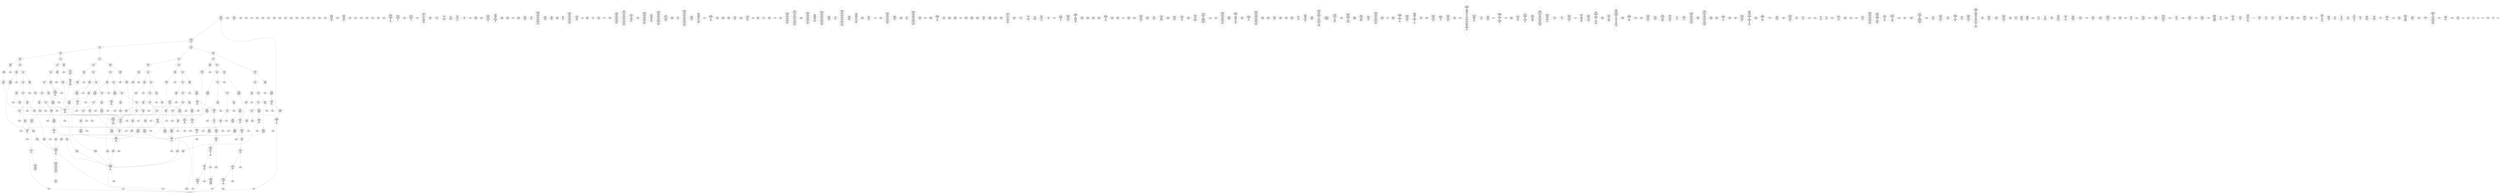 /* Generated by GvGen v.1.0 (https://www.github.com/stricaud/gvgen) */

digraph G {
compound=true;
   node1 [label="[anywhere]"];
   node2 [label="# 0x0
PUSHX Data
PUSHX Data
MSTORE
PUSHX LogicData
CALLDATASIZE
LT
PUSHX Data
JUMPI
"];
   node3 [label="# 0xd
PUSHX Data
CALLDATALOAD
PUSHX BitData
SHR
PUSHX LogicData
GT
PUSHX Data
JUMPI
"];
   node4 [label="# 0x1e
PUSHX LogicData
GT
PUSHX Data
JUMPI
"];
   node5 [label="# 0x29
PUSHX LogicData
GT
PUSHX Data
JUMPI
"];
   node6 [label="# 0x34
PUSHX LogicData
EQ
PUSHX Data
JUMPI
"];
   node7 [label="# 0x3f
PUSHX LogicData
EQ
PUSHX Data
JUMPI
"];
   node8 [label="# 0x4a
PUSHX LogicData
EQ
PUSHX Data
JUMPI
"];
   node9 [label="# 0x55
PUSHX LogicData
EQ
PUSHX Data
JUMPI
"];
   node10 [label="# 0x60
PUSHX LogicData
EQ
PUSHX Data
JUMPI
"];
   node11 [label="# 0x6b
PUSHX LogicData
EQ
PUSHX Data
JUMPI
"];
   node12 [label="# 0x76
PUSHX Data
REVERT
"];
   node13 [label="# 0x7a
JUMPDEST
PUSHX LogicData
EQ
PUSHX Data
JUMPI
"];
   node14 [label="# 0x86
PUSHX LogicData
EQ
PUSHX Data
JUMPI
"];
   node15 [label="# 0x91
PUSHX LogicData
EQ
PUSHX Data
JUMPI
"];
   node16 [label="# 0x9c
PUSHX LogicData
EQ
PUSHX Data
JUMPI
"];
   node17 [label="# 0xa7
PUSHX LogicData
EQ
PUSHX Data
JUMPI
"];
   node18 [label="# 0xb2
PUSHX LogicData
EQ
PUSHX Data
JUMPI
"];
   node19 [label="# 0xbd
PUSHX Data
REVERT
"];
   node20 [label="# 0xc1
JUMPDEST
PUSHX LogicData
GT
PUSHX Data
JUMPI
"];
   node21 [label="# 0xcd
PUSHX LogicData
EQ
PUSHX Data
JUMPI
"];
   node22 [label="# 0xd8
PUSHX LogicData
EQ
PUSHX Data
JUMPI
"];
   node23 [label="# 0xe3
PUSHX LogicData
EQ
PUSHX Data
JUMPI
"];
   node24 [label="# 0xee
PUSHX LogicData
EQ
PUSHX Data
JUMPI
"];
   node25 [label="# 0xf9
PUSHX LogicData
EQ
PUSHX Data
JUMPI
"];
   node26 [label="# 0x104
PUSHX LogicData
EQ
PUSHX Data
JUMPI
"];
   node27 [label="# 0x10f
PUSHX Data
REVERT
"];
   node28 [label="# 0x113
JUMPDEST
PUSHX LogicData
EQ
PUSHX Data
JUMPI
"];
   node29 [label="# 0x11f
PUSHX LogicData
EQ
PUSHX Data
JUMPI
"];
   node30 [label="# 0x12a
PUSHX LogicData
EQ
PUSHX Data
JUMPI
"];
   node31 [label="# 0x135
PUSHX LogicData
EQ
PUSHX Data
JUMPI
"];
   node32 [label="# 0x140
PUSHX LogicData
EQ
PUSHX Data
JUMPI
"];
   node33 [label="# 0x14b
PUSHX LogicData
EQ
PUSHX Data
JUMPI
"];
   node34 [label="# 0x156
PUSHX Data
REVERT
"];
   node35 [label="# 0x15a
JUMPDEST
PUSHX LogicData
GT
PUSHX Data
JUMPI
"];
   node36 [label="# 0x166
PUSHX LogicData
GT
PUSHX Data
JUMPI
"];
   node37 [label="# 0x171
PUSHX LogicData
EQ
PUSHX Data
JUMPI
"];
   node38 [label="# 0x17c
PUSHX LogicData
EQ
PUSHX Data
JUMPI
"];
   node39 [label="# 0x187
PUSHX LogicData
EQ
PUSHX Data
JUMPI
"];
   node40 [label="# 0x192
PUSHX LogicData
EQ
PUSHX Data
JUMPI
"];
   node41 [label="# 0x19d
PUSHX LogicData
EQ
PUSHX Data
JUMPI
"];
   node42 [label="# 0x1a8
PUSHX LogicData
EQ
PUSHX Data
JUMPI
"];
   node43 [label="# 0x1b3
PUSHX Data
REVERT
"];
   node44 [label="# 0x1b7
JUMPDEST
PUSHX LogicData
EQ
PUSHX Data
JUMPI
"];
   node45 [label="# 0x1c3
PUSHX LogicData
EQ
PUSHX Data
JUMPI
"];
   node46 [label="# 0x1ce
PUSHX LogicData
EQ
PUSHX Data
JUMPI
"];
   node47 [label="# 0x1d9
PUSHX LogicData
EQ
PUSHX Data
JUMPI
"];
   node48 [label="# 0x1e4
PUSHX LogicData
EQ
PUSHX Data
JUMPI
"];
   node49 [label="# 0x1ef
PUSHX LogicData
EQ
PUSHX Data
JUMPI
"];
   node50 [label="# 0x1fa
PUSHX Data
REVERT
"];
   node51 [label="# 0x1fe
JUMPDEST
PUSHX LogicData
GT
PUSHX Data
JUMPI
"];
   node52 [label="# 0x20a
PUSHX LogicData
EQ
PUSHX Data
JUMPI
"];
   node53 [label="# 0x215
PUSHX LogicData
EQ
PUSHX Data
JUMPI
"];
   node54 [label="# 0x220
PUSHX LogicData
EQ
PUSHX Data
JUMPI
"];
   node55 [label="# 0x22b
PUSHX LogicData
EQ
PUSHX Data
JUMPI
"];
   node56 [label="# 0x236
PUSHX LogicData
EQ
PUSHX Data
JUMPI
"];
   node57 [label="# 0x241
PUSHX LogicData
EQ
PUSHX Data
JUMPI
"];
   node58 [label="# 0x24c
PUSHX Data
REVERT
"];
   node59 [label="# 0x250
JUMPDEST
PUSHX LogicData
EQ
PUSHX Data
JUMPI
"];
   node60 [label="# 0x25c
PUSHX LogicData
EQ
PUSHX Data
JUMPI
"];
   node61 [label="# 0x267
PUSHX LogicData
EQ
PUSHX Data
JUMPI
"];
   node62 [label="# 0x272
PUSHX LogicData
EQ
PUSHX Data
JUMPI
"];
   node63 [label="# 0x27d
PUSHX LogicData
EQ
PUSHX Data
JUMPI
"];
   node64 [label="# 0x288
JUMPDEST
PUSHX Data
REVERT
"];
   node65 [label="# 0x28d
JUMPDEST
CALLVALUE
ISZERO
PUSHX Data
JUMPI
"];
   node66 [label="# 0x295
PUSHX Data
REVERT
"];
   node67 [label="# 0x299
JUMPDEST
PUSHX Data
PUSHX Data
CALLDATASIZE
PUSHX Data
PUSHX Data
JUMP
"];
   node68 [label="# 0x2a8
JUMPDEST
PUSHX Data
JUMP
"];
   node69 [label="# 0x2ad
JUMPDEST
PUSHX MemData
MLOAD
ISZERO
ISZERO
MSTORE
PUSHX ArithData
ADD
"];
   node70 [label="# 0x2b9
JUMPDEST
PUSHX MemData
MLOAD
SUB
RETURN
"];
   node71 [label="# 0x2c2
JUMPDEST
CALLVALUE
ISZERO
PUSHX Data
JUMPI
"];
   node72 [label="# 0x2ca
PUSHX Data
REVERT
"];
   node73 [label="# 0x2ce
JUMPDEST
PUSHX Data
PUSHX Data
JUMP
"];
   node74 [label="# 0x2d7
JUMPDEST
PUSHX MemData
MLOAD
PUSHX Data
PUSHX Data
JUMP
"];
   node75 [label="# 0x2e4
JUMPDEST
CALLVALUE
ISZERO
PUSHX Data
JUMPI
"];
   node76 [label="# 0x2ec
PUSHX Data
REVERT
"];
   node77 [label="# 0x2f0
JUMPDEST
PUSHX Data
PUSHX Data
CALLDATASIZE
PUSHX Data
PUSHX Data
JUMP
"];
   node78 [label="# 0x2ff
JUMPDEST
PUSHX Data
JUMP
"];
   node79 [label="# 0x304
JUMPDEST
PUSHX MemData
MLOAD
PUSHX ArithData
PUSHX BitData
PUSHX BitData
SHL
SUB
AND
MSTORE
PUSHX ArithData
ADD
PUSHX Data
JUMP
"];
   node80 [label="# 0x31c
JUMPDEST
PUSHX Data
PUSHX Data
CALLDATASIZE
PUSHX Data
PUSHX Data
JUMP
"];
   node81 [label="# 0x32a
JUMPDEST
PUSHX Data
JUMP
"];
   node82 [label="# 0x32f
JUMPDEST
STOP
"];
   node83 [label="# 0x331
JUMPDEST
CALLVALUE
ISZERO
PUSHX Data
JUMPI
"];
   node84 [label="# 0x339
PUSHX Data
REVERT
"];
   node85 [label="# 0x33d
JUMPDEST
PUSHX Data
PUSHX Data
CALLDATASIZE
PUSHX Data
PUSHX Data
JUMP
"];
   node86 [label="# 0x34c
JUMPDEST
PUSHX Data
JUMP
"];
   node87 [label="# 0x351
JUMPDEST
CALLVALUE
ISZERO
PUSHX Data
JUMPI
"];
   node88 [label="# 0x359
PUSHX Data
REVERT
"];
   node89 [label="# 0x35d
JUMPDEST
PUSHX StorData
SLOAD
PUSHX StorData
SLOAD
SUB
"];
   node90 [label="# 0x366
JUMPDEST
PUSHX MemData
MLOAD
MSTORE
PUSHX ArithData
ADD
PUSHX Data
JUMP
"];
   node91 [label="# 0x374
JUMPDEST
CALLVALUE
ISZERO
PUSHX Data
JUMPI
"];
   node92 [label="# 0x37c
PUSHX Data
REVERT
"];
   node93 [label="# 0x380
JUMPDEST
PUSHX Data
PUSHX Data
CALLDATASIZE
PUSHX Data
PUSHX Data
JUMP
"];
   node94 [label="# 0x38f
JUMPDEST
PUSHX Data
JUMP
"];
   node95 [label="# 0x394
JUMPDEST
PUSHX Data
PUSHX Data
CALLDATASIZE
PUSHX Data
PUSHX Data
JUMP
"];
   node96 [label="# 0x3a2
JUMPDEST
PUSHX Data
JUMP
"];
   node97 [label="# 0x3a7
JUMPDEST
CALLVALUE
ISZERO
PUSHX Data
JUMPI
"];
   node98 [label="# 0x3af
PUSHX Data
REVERT
"];
   node99 [label="# 0x3b3
JUMPDEST
PUSHX Data
PUSHX Data
CALLDATASIZE
PUSHX Data
PUSHX Data
JUMP
"];
   node100 [label="# 0x3c2
JUMPDEST
PUSHX Data
JUMP
"];
   node101 [label="# 0x3c7
JUMPDEST
CALLVALUE
ISZERO
PUSHX Data
JUMPI
"];
   node102 [label="# 0x3cf
PUSHX Data
REVERT
"];
   node103 [label="# 0x3d3
JUMPDEST
PUSHX Data
PUSHX Data
CALLDATASIZE
PUSHX Data
PUSHX Data
JUMP
"];
   node104 [label="# 0x3e2
JUMPDEST
PUSHX Data
JUMP
"];
   node105 [label="# 0x3e7
JUMPDEST
CALLVALUE
ISZERO
PUSHX Data
JUMPI
"];
   node106 [label="# 0x3ef
PUSHX Data
REVERT
"];
   node107 [label="# 0x3f3
JUMPDEST
PUSHX Data
PUSHX Data
CALLDATASIZE
PUSHX Data
PUSHX Data
JUMP
"];
   node108 [label="# 0x402
JUMPDEST
PUSHX Data
JUMP
"];
   node109 [label="# 0x407
JUMPDEST
CALLVALUE
ISZERO
PUSHX Data
JUMPI
"];
   node110 [label="# 0x40f
PUSHX Data
REVERT
"];
   node111 [label="# 0x413
JUMPDEST
PUSHX Data
PUSHX Data
JUMP
"];
   node112 [label="# 0x41d
JUMPDEST
CALLVALUE
ISZERO
PUSHX Data
JUMPI
"];
   node113 [label="# 0x425
PUSHX Data
REVERT
"];
   node114 [label="# 0x429
JUMPDEST
PUSHX Data
PUSHX Data
JUMP
"];
   node115 [label="# 0x432
JUMPDEST
CALLVALUE
ISZERO
PUSHX Data
JUMPI
"];
   node116 [label="# 0x43a
PUSHX Data
REVERT
"];
   node117 [label="# 0x43e
JUMPDEST
PUSHX Data
PUSHX Data
JUMP
"];
   node118 [label="# 0x447
JUMPDEST
CALLVALUE
ISZERO
PUSHX Data
JUMPI
"];
   node119 [label="# 0x44f
PUSHX Data
REVERT
"];
   node120 [label="# 0x453
JUMPDEST
PUSHX Data
PUSHX Data
JUMP
"];
   node121 [label="# 0x469
JUMPDEST
PUSHX Data
PUSHX Data
CALLDATASIZE
PUSHX Data
PUSHX Data
JUMP
"];
   node122 [label="# 0x477
JUMPDEST
PUSHX Data
JUMP
"];
   node123 [label="# 0x47c
JUMPDEST
CALLVALUE
ISZERO
PUSHX Data
JUMPI
"];
   node124 [label="# 0x484
PUSHX Data
REVERT
"];
   node125 [label="# 0x488
JUMPDEST
PUSHX Data
PUSHX Data
CALLDATASIZE
PUSHX Data
PUSHX Data
JUMP
"];
   node126 [label="# 0x497
JUMPDEST
PUSHX Data
JUMP
"];
   node127 [label="# 0x49c
JUMPDEST
CALLVALUE
ISZERO
PUSHX Data
JUMPI
"];
   node128 [label="# 0x4a4
PUSHX Data
REVERT
"];
   node129 [label="# 0x4a8
JUMPDEST
PUSHX Data
PUSHX StorData
SLOAD
JUMP
"];
   node130 [label="# 0x4b2
JUMPDEST
CALLVALUE
ISZERO
PUSHX Data
JUMPI
"];
   node131 [label="# 0x4ba
PUSHX Data
REVERT
"];
   node132 [label="# 0x4be
JUMPDEST
PUSHX Data
PUSHX Data
CALLDATASIZE
PUSHX Data
PUSHX Data
JUMP
"];
   node133 [label="# 0x4cd
JUMPDEST
PUSHX Data
JUMP
"];
   node134 [label="# 0x4d2
JUMPDEST
CALLVALUE
ISZERO
PUSHX Data
JUMPI
"];
   node135 [label="# 0x4da
PUSHX Data
REVERT
"];
   node136 [label="# 0x4de
JUMPDEST
PUSHX StorData
SLOAD
PUSHX BitData
AND
PUSHX Data
JUMP
"];
   node137 [label="# 0x4ea
JUMPDEST
CALLVALUE
ISZERO
PUSHX Data
JUMPI
"];
   node138 [label="# 0x4f2
PUSHX Data
REVERT
"];
   node139 [label="# 0x4f6
JUMPDEST
PUSHX Data
PUSHX Data
CALLDATASIZE
PUSHX Data
PUSHX Data
JUMP
"];
   node140 [label="# 0x505
JUMPDEST
PUSHX Data
JUMP
"];
   node141 [label="# 0x50a
JUMPDEST
CALLVALUE
ISZERO
PUSHX Data
JUMPI
"];
   node142 [label="# 0x512
PUSHX Data
REVERT
"];
   node143 [label="# 0x516
JUMPDEST
PUSHX Data
PUSHX Data
CALLDATASIZE
PUSHX Data
PUSHX Data
JUMP
"];
   node144 [label="# 0x525
JUMPDEST
PUSHX Data
JUMP
"];
   node145 [label="# 0x52a
JUMPDEST
CALLVALUE
ISZERO
PUSHX Data
JUMPI
"];
   node146 [label="# 0x532
PUSHX Data
REVERT
"];
   node147 [label="# 0x536
JUMPDEST
PUSHX Data
PUSHX Data
CALLDATASIZE
PUSHX Data
PUSHX Data
JUMP
"];
   node148 [label="# 0x545
JUMPDEST
PUSHX Data
JUMP
"];
   node149 [label="# 0x54a
JUMPDEST
CALLVALUE
ISZERO
PUSHX Data
JUMPI
"];
   node150 [label="# 0x552
PUSHX Data
REVERT
"];
   node151 [label="# 0x556
JUMPDEST
PUSHX Data
PUSHX Data
JUMP
"];
   node152 [label="# 0x55f
JUMPDEST
CALLVALUE
ISZERO
PUSHX Data
JUMPI
"];
   node153 [label="# 0x567
PUSHX Data
REVERT
"];
   node154 [label="# 0x56b
JUMPDEST
PUSHX Data
PUSHX Data
CALLDATASIZE
PUSHX Data
PUSHX Data
JUMP
"];
   node155 [label="# 0x57a
JUMPDEST
PUSHX Data
JUMP
"];
   node156 [label="# 0x57f
JUMPDEST
CALLVALUE
ISZERO
PUSHX Data
JUMPI
"];
   node157 [label="# 0x587
PUSHX Data
REVERT
"];
   node158 [label="# 0x58b
JUMPDEST
PUSHX Data
PUSHX Data
JUMP
"];
   node159 [label="# 0x594
JUMPDEST
CALLVALUE
ISZERO
PUSHX Data
JUMPI
"];
   node160 [label="# 0x59c
PUSHX Data
REVERT
"];
   node161 [label="# 0x5a0
JUMPDEST
PUSHX Data
PUSHX StorData
SLOAD
JUMP
"];
   node162 [label="# 0x5aa
JUMPDEST
CALLVALUE
ISZERO
PUSHX Data
JUMPI
"];
   node163 [label="# 0x5b2
PUSHX Data
REVERT
"];
   node164 [label="# 0x5b6
JUMPDEST
PUSHX Data
PUSHX Data
JUMP
"];
   node165 [label="# 0x5c0
JUMPDEST
CALLVALUE
ISZERO
PUSHX Data
JUMPI
"];
   node166 [label="# 0x5c8
PUSHX Data
REVERT
"];
   node167 [label="# 0x5cc
JUMPDEST
PUSHX Data
PUSHX Data
JUMP
"];
   node168 [label="# 0x5d5
JUMPDEST
CALLVALUE
ISZERO
PUSHX Data
JUMPI
"];
   node169 [label="# 0x5dd
PUSHX Data
REVERT
"];
   node170 [label="# 0x5e1
JUMPDEST
PUSHX StorData
SLOAD
PUSHX StorData
SLOAD
PUSHX StorData
SLOAD
PUSHX Data
JUMP
"];
   node171 [label="# 0x5f4
JUMPDEST
PUSHX Data
MLOAD
MSTORE
PUSHX ArithData
ADD
MSTORE
ADD
MSTORE
PUSHX ArithData
ADD
PUSHX Data
JUMP
"];
   node172 [label="# 0x60f
JUMPDEST
CALLVALUE
ISZERO
PUSHX Data
JUMPI
"];
   node173 [label="# 0x617
PUSHX Data
REVERT
"];
   node174 [label="# 0x61b
JUMPDEST
PUSHX Data
PUSHX StorData
SLOAD
JUMP
"];
   node175 [label="# 0x625
JUMPDEST
CALLVALUE
ISZERO
PUSHX Data
JUMPI
"];
   node176 [label="# 0x62d
PUSHX Data
REVERT
"];
   node177 [label="# 0x631
JUMPDEST
PUSHX StorData
SLOAD
PUSHX ArithData
PUSHX BitData
PUSHX BitData
SHL
SUB
AND
PUSHX Data
JUMP
"];
   node178 [label="# 0x643
JUMPDEST
CALLVALUE
ISZERO
PUSHX Data
JUMPI
"];
   node179 [label="# 0x64b
PUSHX Data
REVERT
"];
   node180 [label="# 0x64f
JUMPDEST
PUSHX Data
PUSHX Data
CALLDATASIZE
PUSHX Data
PUSHX Data
JUMP
"];
   node181 [label="# 0x65e
JUMPDEST
PUSHX Data
PUSHX Data
MSTORE
PUSHX Data
MSTORE
PUSHX Data
SHA3
SLOAD
PUSHX BitData
AND
JUMP
"];
   node182 [label="# 0x673
JUMPDEST
CALLVALUE
ISZERO
PUSHX Data
JUMPI
"];
   node183 [label="# 0x67b
PUSHX Data
REVERT
"];
   node184 [label="# 0x67f
JUMPDEST
PUSHX Data
PUSHX Data
JUMP
"];
   node185 [label="# 0x688
JUMPDEST
CALLVALUE
ISZERO
PUSHX Data
JUMPI
"];
   node186 [label="# 0x690
PUSHX Data
REVERT
"];
   node187 [label="# 0x694
JUMPDEST
PUSHX Data
PUSHX Data
CALLDATASIZE
PUSHX Data
PUSHX Data
JUMP
"];
   node188 [label="# 0x6a3
JUMPDEST
PUSHX Data
JUMP
"];
   node189 [label="# 0x6a8
JUMPDEST
CALLVALUE
ISZERO
PUSHX Data
JUMPI
"];
   node190 [label="# 0x6b0
PUSHX Data
REVERT
"];
   node191 [label="# 0x6b4
JUMPDEST
PUSHX Data
PUSHX StorData
SLOAD
JUMP
"];
   node192 [label="# 0x6be
JUMPDEST
CALLVALUE
ISZERO
PUSHX Data
JUMPI
"];
   node193 [label="# 0x6c6
PUSHX Data
REVERT
"];
   node194 [label="# 0x6ca
JUMPDEST
PUSHX Data
PUSHX Data
CALLDATASIZE
PUSHX Data
PUSHX Data
JUMP
"];
   node195 [label="# 0x6d9
JUMPDEST
PUSHX Data
PUSHX Data
MSTORE
PUSHX Data
MSTORE
PUSHX Data
SHA3
SLOAD
PUSHX BitData
AND
JUMP
"];
   node196 [label="# 0x6ee
JUMPDEST
PUSHX Data
PUSHX Data
CALLDATASIZE
PUSHX Data
PUSHX Data
JUMP
"];
   node197 [label="# 0x6fc
JUMPDEST
PUSHX Data
JUMP
"];
   node198 [label="# 0x701
JUMPDEST
CALLVALUE
ISZERO
PUSHX Data
JUMPI
"];
   node199 [label="# 0x709
PUSHX Data
REVERT
"];
   node200 [label="# 0x70d
JUMPDEST
PUSHX Data
PUSHX Data
JUMP
"];
   node201 [label="# 0x717
JUMPDEST
CALLVALUE
ISZERO
PUSHX Data
JUMPI
"];
   node202 [label="# 0x71f
PUSHX Data
REVERT
"];
   node203 [label="# 0x723
JUMPDEST
PUSHX Data
PUSHX Data
CALLDATASIZE
PUSHX Data
PUSHX Data
JUMP
"];
   node204 [label="# 0x732
JUMPDEST
PUSHX Data
JUMP
"];
   node205 [label="# 0x737
JUMPDEST
CALLVALUE
ISZERO
PUSHX Data
JUMPI
"];
   node206 [label="# 0x73f
PUSHX Data
REVERT
"];
   node207 [label="# 0x743
JUMPDEST
PUSHX Data
PUSHX Data
JUMP
"];
   node208 [label="# 0x74c
JUMPDEST
CALLVALUE
ISZERO
PUSHX Data
JUMPI
"];
   node209 [label="# 0x754
PUSHX Data
REVERT
"];
   node210 [label="# 0x758
JUMPDEST
PUSHX Data
PUSHX StorData
SLOAD
JUMP
"];
   node211 [label="# 0x762
JUMPDEST
CALLVALUE
ISZERO
PUSHX Data
JUMPI
"];
   node212 [label="# 0x76a
PUSHX Data
REVERT
"];
   node213 [label="# 0x76e
JUMPDEST
PUSHX Data
PUSHX Data
CALLDATASIZE
PUSHX Data
PUSHX Data
JUMP
"];
   node214 [label="# 0x77d
JUMPDEST
PUSHX Data
JUMP
"];
   node215 [label="# 0x782
JUMPDEST
CALLVALUE
ISZERO
PUSHX Data
JUMPI
"];
   node216 [label="# 0x78a
PUSHX Data
REVERT
"];
   node217 [label="# 0x78e
JUMPDEST
PUSHX Data
PUSHX Data
CALLDATASIZE
PUSHX Data
PUSHX Data
JUMP
"];
   node218 [label="# 0x79d
JUMPDEST
PUSHX Data
JUMP
"];
   node219 [label="# 0x7a2
JUMPDEST
CALLVALUE
ISZERO
PUSHX Data
JUMPI
"];
   node220 [label="# 0x7aa
PUSHX Data
REVERT
"];
   node221 [label="# 0x7ae
JUMPDEST
PUSHX Data
PUSHX Data
CALLDATASIZE
PUSHX Data
PUSHX Data
JUMP
"];
   node222 [label="# 0x7bd
JUMPDEST
PUSHX Data
JUMP
"];
   node223 [label="# 0x7c2
JUMPDEST
CALLVALUE
ISZERO
PUSHX Data
JUMPI
"];
   node224 [label="# 0x7ca
PUSHX Data
REVERT
"];
   node225 [label="# 0x7ce
JUMPDEST
PUSHX Data
PUSHX Data
CALLDATASIZE
PUSHX Data
PUSHX Data
JUMP
"];
   node226 [label="# 0x7dd
JUMPDEST
PUSHX Data
JUMP
"];
   node227 [label="# 0x7e2
JUMPDEST
CALLVALUE
ISZERO
PUSHX Data
JUMPI
"];
   node228 [label="# 0x7ea
PUSHX Data
REVERT
"];
   node229 [label="# 0x7ee
JUMPDEST
PUSHX Data
PUSHX Data
CALLDATASIZE
PUSHX Data
PUSHX Data
JUMP
"];
   node230 [label="# 0x7fd
JUMPDEST
PUSHX Data
JUMP
"];
   node231 [label="# 0x802
JUMPDEST
PUSHX Data
PUSHX BitData
PUSHX BitData
SHL
PUSHX ArithData
PUSHX BitData
PUSHX BitData
SHL
SUB
NOT
AND
EQ
PUSHX Data
JUMPI
"];
   node232 [label="# 0x81e
PUSHX BitData
PUSHX BitData
SHL
PUSHX ArithData
PUSHX BitData
PUSHX BitData
SHL
SUB
NOT
AND
EQ
"];
   node233 [label="# 0x833
JUMPDEST
PUSHX Data
JUMPI
"];
   node234 [label="# 0x839
PUSHX BitData
PUSHX BitData
SHL
PUSHX ArithData
PUSHX BitData
PUSHX BitData
SHL
SUB
NOT
AND
EQ
"];
   node235 [label="# 0x84e
JUMPDEST
JUMP
"];
   node236 [label="# 0x854
JUMPDEST
PUSHX Data
PUSHX StorData
SLOAD
PUSHX Data
PUSHX Data
JUMP
"];
   node237 [label="# 0x863
JUMPDEST
PUSHX ArithData
ADD
PUSHX ArithData
DIV
MUL
PUSHX ArithData
ADD
PUSHX MemData
MLOAD
ADD
PUSHX Data
MSTORE
MSTORE
PUSHX ArithData
ADD
SLOAD
PUSHX Data
PUSHX Data
JUMP
"];
   node238 [label="# 0x88f
JUMPDEST
ISZERO
PUSHX Data
JUMPI
"];
   node239 [label="# 0x896
PUSHX LogicData
LT
PUSHX Data
JUMPI
"];
   node240 [label="# 0x89e
PUSHX ArithData
SLOAD
DIV
MUL
MSTORE
PUSHX ArithData
ADD
PUSHX Data
JUMP
"];
   node241 [label="# 0x8b1
JUMPDEST
ADD
PUSHX Data
MSTORE
PUSHX Data
PUSHX Data
SHA3
"];
   node242 [label="# 0x8bf
JUMPDEST
SLOAD
MSTORE
PUSHX ArithData
ADD
PUSHX ArithData
ADD
GT
PUSHX Data
JUMPI
"];
   node243 [label="# 0x8d3
SUB
PUSHX BitData
AND
ADD
"];
   node244 [label="# 0x8dc
JUMPDEST
JUMP
"];
   node245 [label="# 0x8e6
JUMPDEST
PUSHX Data
PUSHX Data
PUSHX Data
JUMP
"];
   node246 [label="# 0x8f1
JUMPDEST
PUSHX Data
JUMPI
"];
   node247 [label="# 0x8f6
PUSHX MemData
MLOAD
PUSHX BitData
PUSHX BitData
SHL
MSTORE
PUSHX ArithData
ADD
PUSHX MemData
MLOAD
SUB
REVERT
"];
   node248 [label="# 0x90e
JUMPDEST
PUSHX Data
MSTORE
PUSHX Data
PUSHX Data
MSTORE
PUSHX Data
SHA3
SLOAD
PUSHX ArithData
PUSHX BitData
PUSHX BitData
SHL
SUB
AND
JUMP
"];
   node249 [label="# 0x92a
JUMPDEST
PUSHX Data
PUSHX Data
JUMP
"];
   node250 [label="# 0x934
JUMPDEST
PUSHX Data
PUSHX Data
JUMP
"];
   node251 [label="# 0x93e
JUMPDEST
JUMP
"];
   node252 [label="# 0x943
JUMPDEST
PUSHX Data
PUSHX Data
JUMP
"];
   node253 [label="# 0x94b
JUMPDEST
PUSHX Data
PUSHX StorData
SLOAD
PUSHX Data
PUSHX Data
JUMP
"];
   node254 [label="# 0x95c
JUMPDEST
GT
ISZERO
PUSHX Data
JUMPI
"];
   node255 [label="# 0x963
PUSHX MemData
MLOAD
PUSHX BitData
PUSHX BitData
SHL
MSTORE
PUSHX Data
PUSHX ArithData
ADD
MSTORE
PUSHX Data
PUSHX ArithData
ADD
MSTORE
PUSHX Data
PUSHX ArithData
ADD
MSTORE
PUSHX BitData
PUSHX BitData
SHL
PUSHX ArithData
ADD
MSTORE
PUSHX ArithData
ADD
"];
   node256 [label="# 0x9ba
JUMPDEST
PUSHX MemData
MLOAD
SUB
REVERT
"];
   node257 [label="# 0x9c3
JUMPDEST
PUSHX StorData
PUSHX Data
SLOAD
PUSHX Data
PUSHX Data
JUMP
"];
   node258 [label="# 0x9d5
JUMPDEST
SSTORE
PUSHX Data
CALLER
PUSHX Data
JUMP
"];
   node259 [label="# 0x9e5
JUMPDEST
JUMP
"];
   node260 [label="# 0x9e8
JUMPDEST
PUSHX Data
PUSHX Data
JUMP
"];
   node261 [label="# 0x9f0
JUMPDEST
ORIGIN
CALLER
EQ
PUSHX Data
JUMPI
"];
   node262 [label="# 0x9f8
PUSHX MemData
MLOAD
PUSHX BitData
PUSHX BitData
SHL
MSTORE
PUSHX Data
PUSHX ArithData
ADD
MSTORE
PUSHX Data
PUSHX ArithData
ADD
MSTORE
PUSHX Data
PUSHX ArithData
ADD
MSTORE
PUSHX ArithData
ADD
PUSHX Data
JUMP
"];
   node263 [label="# 0xa3f
JUMPDEST
PUSHX StorData
SLOAD
PUSHX StorData
SLOAD
ISZERO
ISZERO
PUSHX Data
JUMPI
"];
   node264 [label="# 0xa4f
ISZERO
ISZERO
"];
   node265 [label="# 0xa53
JUMPDEST
ISZERO
PUSHX Data
JUMPI
"];
   node266 [label="# 0xa5a
TIMESTAMP
LT
ISZERO
"];
   node267 [label="# 0xa5f
JUMPDEST
ISZERO
PUSHX Data
JUMPI
"];
   node268 [label="# 0xa66
TIMESTAMP
LT
"];
   node269 [label="# 0xa6a
JUMPDEST
PUSHX Data
JUMPI
"];
   node270 [label="# 0xa6f
PUSHX MemData
MLOAD
PUSHX BitData
PUSHX BitData
SHL
MSTORE
PUSHX Data
PUSHX ArithData
ADD
MSTORE
PUSHX Data
PUSHX ArithData
ADD
MSTORE
PUSHX Data
PUSHX ArithData
ADD
MSTORE
PUSHX ArithData
ADD
PUSHX Data
JUMP
"];
   node271 [label="# 0xab6
JUMPDEST
PUSHX Data
PUSHX ArithData
MUL
PUSHX ArithData
ADD
PUSHX MemData
MLOAD
ADD
PUSHX Data
MSTORE
MSTORE
PUSHX ArithData
ADD
PUSHX ArithData
MUL
CALLDATACOPY
PUSHX Data
ADD
MSTORE
PUSHX StorData
SLOAD
PUSHX MemData
MLOAD
PUSHX Data
CALLER
PUSHX ArithData
ADD
PUSHX Data
JUMP
"];
   node272 [label="# 0xb02
JUMPDEST
PUSHX MemData
MLOAD
PUSHX ArithData
SUB
SUB
MSTORE
PUSHX Data
MSTORE
MLOAD
PUSHX ArithData
ADD
SHA3
PUSHX Data
JUMP
"];
   node273 [label="# 0xb1d
JUMPDEST
PUSHX Data
JUMPI
"];
   node274 [label="# 0xb22
PUSHX MemData
MLOAD
PUSHX BitData
PUSHX BitData
SHL
MSTORE
PUSHX Data
PUSHX ArithData
ADD
MSTORE
PUSHX Data
PUSHX ArithData
ADD
MSTORE
PUSHX BitData
PUSHX BitData
SHL
PUSHX ArithData
ADD
MSTORE
PUSHX ArithData
ADD
PUSHX Data
JUMP
"];
   node275 [label="# 0xb5f
JUMPDEST
CALLER
PUSHX Data
MSTORE
PUSHX Data
PUSHX Data
MSTORE
PUSHX Data
SHA3
SLOAD
PUSHX BitData
AND
ISZERO
PUSHX Data
JUMPI
"];
   node276 [label="# 0xb78
PUSHX MemData
MLOAD
PUSHX BitData
PUSHX BitData
SHL
MSTORE
PUSHX Data
PUSHX ArithData
ADD
MSTORE
PUSHX Data
PUSHX ArithData
ADD
MSTORE
PUSHX Data
PUSHX ArithData
ADD
MSTORE
PUSHX BitData
PUSHX BitData
SHL
PUSHX ArithData
ADD
MSTORE
PUSHX ArithData
ADD
PUSHX Data
JUMP
"];
   node277 [label="# 0xbd0
JUMPDEST
PUSHX Data
PUSHX StorData
SLOAD
PUSHX StorData
SLOAD
PUSHX StorData
SLOAD
PUSHX Data
PUSHX Data
JUMP
"];
   node278 [label="# 0xbe6
JUMPDEST
PUSHX Data
PUSHX Data
JUMP
"];
   node279 [label="# 0xbf0
JUMPDEST
LT
PUSHX Data
JUMPI
"];
   node280 [label="# 0xbf6
PUSHX MemData
MLOAD
PUSHX BitData
PUSHX BitData
SHL
MSTORE
PUSHX Data
PUSHX ArithData
ADD
MSTORE
PUSHX Data
PUSHX ArithData
ADD
MSTORE
PUSHX Data
PUSHX ArithData
ADD
MSTORE
PUSHX Data
PUSHX ArithData
ADD
MSTORE
PUSHX BitData
PUSHX BitData
SHL
PUSHX ArithData
ADD
MSTORE
PUSHX ArithData
ADD
PUSHX Data
JUMP
"];
   node281 [label="# 0xc7a
JUMPDEST
PUSHX Data
PUSHX StorData
PUSHX Data
SLOAD
PUSHX Data
PUSHX Data
JUMP
"];
   node282 [label="# 0xc8d
JUMPDEST
SSTORE
CALLER
PUSHX Data
MSTORE
PUSHX Data
PUSHX Data
MSTORE
PUSHX Data
SHA3
SLOAD
PUSHX BitData
NOT
AND
PUSHX BitData
OR
SSTORE
PUSHX Data
PUSHX Data
JUMP
"];
   node283 [label="# 0xcb9
JUMPDEST
JUMP
"];
   node284 [label="# 0xcbf
JUMPDEST
PUSHX ArithData
PUSHX BitData
PUSHX BitData
SHL
SUB
AND
CALLER
EQ
PUSHX Data
JUMPI
"];
   node285 [label="# 0xcd1
PUSHX Data
CALLER
PUSHX Data
JUMP
"];
   node286 [label="# 0xcd9
JUMPDEST
PUSHX Data
PUSHX Data
JUMP
"];
   node287 [label="# 0xce4
JUMPDEST
PUSHX Data
PUSHX Data
JUMP
"];
   node288 [label="# 0xcec
JUMPDEST
PUSHX BitData
AND
PUSHX Data
SSTORE
JUMP
"];
   node289 [label="# 0xcf7
JUMPDEST
PUSHX Data
PUSHX Data
JUMP
"];
   node290 [label="# 0xcff
JUMPDEST
PUSHX StorData
SLOAD
PUSHX StorData
SLOAD
ISZERO
ISZERO
PUSHX Data
JUMPI
"];
   node291 [label="# 0xd0f
ISZERO
ISZERO
"];
   node292 [label="# 0xd13
JUMPDEST
ISZERO
PUSHX Data
JUMPI
"];
   node293 [label="# 0xd1a
TIMESTAMP
LT
ISZERO
"];
   node294 [label="# 0xd1f
JUMPDEST
ISZERO
PUSHX Data
JUMPI
"];
   node295 [label="# 0xd26
TIMESTAMP
LT
"];
   node296 [label="# 0xd2a
JUMPDEST
PUSHX Data
JUMPI
"];
   node297 [label="# 0xd2f
PUSHX MemData
MLOAD
PUSHX BitData
PUSHX BitData
SHL
MSTORE
PUSHX Data
PUSHX ArithData
ADD
MSTORE
PUSHX Data
PUSHX ArithData
ADD
MSTORE
PUSHX Data
PUSHX ArithData
ADD
MSTORE
PUSHX ArithData
ADD
PUSHX Data
JUMP
"];
   node298 [label="# 0xd76
JUMPDEST
PUSHX Data
PUSHX ArithData
MUL
PUSHX ArithData
ADD
PUSHX MemData
MLOAD
ADD
PUSHX Data
MSTORE
MSTORE
PUSHX ArithData
ADD
PUSHX ArithData
MUL
CALLDATACOPY
PUSHX Data
ADD
MSTORE
PUSHX StorData
SLOAD
PUSHX MemData
MLOAD
PUSHX Data
CALLER
PUSHX ArithData
ADD
PUSHX Data
JUMP
"];
   node299 [label="# 0xdc2
JUMPDEST
PUSHX Data
JUMPI
"];
   node300 [label="# 0xdc7
PUSHX MemData
MLOAD
PUSHX BitData
PUSHX BitData
SHL
MSTORE
PUSHX Data
PUSHX ArithData
ADD
MSTORE
PUSHX Data
PUSHX ArithData
ADD
MSTORE
PUSHX BitData
PUSHX BitData
SHL
PUSHX ArithData
ADD
MSTORE
PUSHX ArithData
ADD
PUSHX Data
JUMP
"];
   node301 [label="# 0xe04
JUMPDEST
CALLER
PUSHX Data
MSTORE
PUSHX Data
PUSHX Data
MSTORE
PUSHX Data
SHA3
SLOAD
PUSHX BitData
AND
ISZERO
PUSHX Data
JUMPI
"];
   node302 [label="# 0xe1d
PUSHX MemData
MLOAD
PUSHX BitData
PUSHX BitData
SHL
MSTORE
PUSHX Data
PUSHX ArithData
ADD
MSTORE
PUSHX Data
PUSHX ArithData
ADD
MSTORE
PUSHX Data
PUSHX ArithData
ADD
MSTORE
PUSHX BitData
PUSHX BitData
SHL
PUSHX ArithData
ADD
MSTORE
PUSHX ArithData
ADD
PUSHX Data
JUMP
"];
   node303 [label="# 0xe74
JUMPDEST
PUSHX Data
PUSHX Data
PUSHX StorData
SLOAD
PUSHX Data
PUSHX Data
JUMP
"];
   node304 [label="# 0xe86
JUMPDEST
GT
ISZERO
PUSHX Data
JUMPI
"];
   node305 [label="# 0xe8d
PUSHX MemData
MLOAD
PUSHX BitData
PUSHX BitData
SHL
MSTORE
PUSHX Data
PUSHX ArithData
ADD
MSTORE
PUSHX Data
PUSHX ArithData
ADD
MSTORE
PUSHX Data
PUSHX ArithData
ADD
MSTORE
PUSHX Data
PUSHX ArithData
ADD
MSTORE
PUSHX BitData
PUSHX BitData
SHL
PUSHX ArithData
ADD
MSTORE
PUSHX ArithData
ADD
PUSHX Data
JUMP
"];
   node306 [label="# 0xf10
JUMPDEST
PUSHX Data
PUSHX StorData
PUSHX Data
SLOAD
PUSHX Data
PUSHX Data
JUMP
"];
   node307 [label="# 0xf23
JUMPDEST
SSTORE
CALLER
PUSHX Data
MSTORE
PUSHX Data
PUSHX Data
MSTORE
PUSHX Data
SHA3
SLOAD
PUSHX BitData
NOT
AND
PUSHX BitData
OR
SSTORE
PUSHX Data
PUSHX Data
JUMP
"];
   node308 [label="# 0xf4f
JUMPDEST
PUSHX Data
PUSHX Data
JUMP
"];
   node309 [label="# 0xf57
JUMPDEST
PUSHX StorData
SLOAD
ISZERO
ISZERO
PUSHX Data
JUMPI
"];
   node310 [label="# 0xf64
TIMESTAMP
GT
"];
   node311 [label="# 0xf68
JUMPDEST
PUSHX Data
JUMPI
"];
   node312 [label="# 0xf6d
PUSHX MemData
MLOAD
PUSHX BitData
PUSHX BitData
SHL
MSTORE
PUSHX Data
PUSHX ArithData
ADD
MSTORE
PUSHX Data
PUSHX ArithData
ADD
MSTORE
PUSHX Data
PUSHX ArithData
ADD
MSTORE
PUSHX ArithData
ADD
PUSHX Data
JUMP
"];
   node313 [label="# 0xfb4
JUMPDEST
PUSHX Data
PUSHX Data
PUSHX StorData
SLOAD
PUSHX StorData
SLOAD
SUB
JUMP
"];
   node314 [label="# 0xfc5
JUMPDEST
PUSHX Data
PUSHX Data
JUMP
"];
   node315 [label="# 0xfcf
JUMPDEST
GT
ISZERO
PUSHX Data
JUMPI
"];
   node316 [label="# 0xfd6
PUSHX MemData
MLOAD
PUSHX BitData
PUSHX BitData
SHL
MSTORE
PUSHX Data
PUSHX ArithData
ADD
MSTORE
PUSHX Data
PUSHX ArithData
ADD
MSTORE
PUSHX Data
PUSHX ArithData
ADD
MSTORE
PUSHX BitData
PUSHX BitData
SHL
PUSHX ArithData
ADD
MSTORE
PUSHX ArithData
ADD
PUSHX Data
JUMP
"];
   node317 [label="# 0x102e
JUMPDEST
PUSHX Data
CALLER
PUSHX Data
JUMP
"];
   node318 [label="# 0x1038
JUMPDEST
JUMP
"];
   node319 [label="# 0x103c
JUMPDEST
PUSHX Data
PUSHX Data
JUMP
"];
   node320 [label="# 0x1044
JUMPDEST
PUSHX Data
PUSHX Data
JUMP
"];
   node321 [label="# 0x104c
JUMPDEST
JUMP
"];
   node322 [label="# 0x104e
JUMPDEST
PUSHX ArithData
PUSHX BitData
PUSHX BitData
SHL
SUB
AND
CALLER
EQ
PUSHX Data
JUMPI
"];
   node323 [label="# 0x1060
PUSHX Data
CALLER
PUSHX Data
JUMP
"];
   node324 [label="# 0x1068
JUMPDEST
PUSHX Data
PUSHX Data
JUMP
"];
   node325 [label="# 0x1073
JUMPDEST
PUSHX Data
PUSHX Data
PUSHX Data
JUMP
"];
   node326 [label="# 0x1080
JUMPDEST
JUMP
"];
   node327 [label="# 0x1088
JUMPDEST
PUSHX Data
PUSHX Data
JUMP
"];
   node328 [label="# 0x1090
JUMPDEST
PUSHX Data
PUSHX Data
PUSHX Data
JUMP
"];
   node329 [label="# 0x109c
JUMPDEST
PUSHX Data
PUSHX Data
JUMP
"];
   node330 [label="# 0x10a4
JUMPDEST
PUSHX BitData
AND
PUSHX Data
SSTORE
JUMP
"];
   node331 [label="# 0x10af
JUMPDEST
PUSHX Data
PUSHX Data
PUSHX Data
JUMP
"];
   node332 [label="# 0x10ba
JUMPDEST
PUSHX Data
PUSHX Data
JUMP
"];
   node333 [label="# 0x10c2
JUMPDEST
PUSHX Data
SSTORE
JUMP
"];
   node334 [label="# 0x10c7
JUMPDEST
PUSHX StorData
SLOAD
PUSHX Data
PUSHX Data
JUMP
"];
   node335 [label="# 0x10d4
JUMPDEST
PUSHX ArithData
ADD
PUSHX ArithData
DIV
MUL
PUSHX ArithData
ADD
PUSHX MemData
MLOAD
ADD
PUSHX Data
MSTORE
MSTORE
PUSHX ArithData
ADD
SLOAD
PUSHX Data
PUSHX Data
JUMP
"];
   node336 [label="# 0x1100
JUMPDEST
ISZERO
PUSHX Data
JUMPI
"];
   node337 [label="# 0x1107
PUSHX LogicData
LT
PUSHX Data
JUMPI
"];
   node338 [label="# 0x110f
PUSHX ArithData
SLOAD
DIV
MUL
MSTORE
PUSHX ArithData
ADD
PUSHX Data
JUMP
"];
   node339 [label="# 0x1122
JUMPDEST
ADD
PUSHX Data
MSTORE
PUSHX Data
PUSHX Data
SHA3
"];
   node340 [label="# 0x1130
JUMPDEST
SLOAD
MSTORE
PUSHX ArithData
ADD
PUSHX ArithData
ADD
GT
PUSHX Data
JUMPI
"];
   node341 [label="# 0x1144
SUB
PUSHX BitData
AND
ADD
"];
   node342 [label="# 0x114d
JUMPDEST
JUMP
"];
   node343 [label="# 0x1155
JUMPDEST
PUSHX Data
PUSHX ArithData
PUSHX BitData
PUSHX BitData
SHL
SUB
AND
PUSHX Data
JUMPI
"];
   node344 [label="# 0x1166
PUSHX MemData
MLOAD
PUSHX BitData
PUSHX BitData
SHL
MSTORE
PUSHX ArithData
ADD
PUSHX MemData
MLOAD
SUB
REVERT
"];
   node345 [label="# 0x117e
JUMPDEST
PUSHX ArithData
PUSHX BitData
PUSHX BitData
SHL
SUB
AND
PUSHX Data
MSTORE
PUSHX Data
PUSHX Data
MSTORE
PUSHX Data
SHA3
SLOAD
PUSHX BitData
AND
JUMP
"];
   node346 [label="# 0x11a4
JUMPDEST
PUSHX Data
PUSHX Data
JUMP
"];
   node347 [label="# 0x11ac
JUMPDEST
PUSHX Data
PUSHX Data
PUSHX Data
JUMP
"];
   node348 [label="# 0x11b6
JUMPDEST
PUSHX Data
PUSHX Data
JUMP
"];
   node349 [label="# 0x11be
JUMPDEST
PUSHX Data
PUSHX Data
JUMP
"];
   node350 [label="# 0x11c6
JUMPDEST
PUSHX Data
PUSHX StorData
SLOAD
PUSHX Data
PUSHX Data
JUMP
"];
   node351 [label="# 0x11d5
JUMPDEST
PUSHX Data
PUSHX Data
JUMP
"];
   node352 [label="# 0x11df
JUMPDEST
PUSHX Data
PUSHX Data
JUMP
"];
   node353 [label="# 0x11e9
JUMPDEST
PUSHX ArithData
PUSHX BitData
PUSHX BitData
SHL
SUB
AND
CALLER
EQ
PUSHX Data
JUMPI
"];
   node354 [label="# 0x11fb
PUSHX Data
CALLER
PUSHX Data
JUMP
"];
   node355 [label="# 0x1203
JUMPDEST
PUSHX Data
PUSHX Data
JUMP
"];
   node356 [label="# 0x120f
JUMPDEST
JUMP
"];
   node357 [label="# 0x1216
JUMPDEST
PUSHX Data
PUSHX Data
PUSHX Data
JUMP
"];
   node358 [label="# 0x1221
JUMPDEST
PUSHX Data
JUMPI
"];
   node359 [label="# 0x1226
PUSHX MemData
MLOAD
PUSHX BitData
PUSHX BitData
SHL
MSTORE
PUSHX ArithData
ADD
PUSHX MemData
MLOAD
SUB
REVERT
"];
   node360 [label="# 0x123e
JUMPDEST
PUSHX Data
PUSHX Data
PUSHX Data
JUMP
"];
   node361 [label="# 0x1248
JUMPDEST
MLOAD
PUSHX ArithData
SUB
PUSHX Data
JUMPI
"];
   node362 [label="# 0x1254
PUSHX MemData
MLOAD
PUSHX ArithData
ADD
PUSHX Data
MSTORE
PUSHX Data
MSTORE
PUSHX Data
JUMP
"];
   node363 [label="# 0x1268
JUMPDEST
PUSHX Data
PUSHX Data
JUMP
"];
   node364 [label="# 0x1272
JUMPDEST
PUSHX MemData
MLOAD
PUSHX ArithData
ADD
PUSHX Data
PUSHX Data
JUMP
"];
   node365 [label="# 0x1283
JUMPDEST
PUSHX MemData
MLOAD
PUSHX ArithData
SUB
SUB
MSTORE
PUSHX Data
MSTORE
"];
   node366 [label="# 0x1293
JUMPDEST
JUMP
"];
   node367 [label="# 0x129a
JUMPDEST
PUSHX Data
PUSHX Data
JUMP
"];
   node368 [label="# 0x12a2
JUMPDEST
PUSHX Data
PUSHX Data
JUMP
"];
   node369 [label="# 0x12aa
JUMPDEST
PUSHX MemData
MLOAD
PUSHX Data
CALLER
SELFBALANCE
GAS
CALL
RETURNDATASIZE
PUSHX LogicData
EQ
PUSHX Data
JUMPI
"];
   node370 [label="# 0x12cb
PUSHX MemData
MLOAD
PUSHX BitData
NOT
PUSHX ArithData
RETURNDATASIZE
ADD
AND
ADD
PUSHX Data
MSTORE
RETURNDATASIZE
MSTORE
RETURNDATASIZE
PUSHX Data
PUSHX ArithData
ADD
RETURNDATACOPY
PUSHX Data
JUMP
"];
   node371 [label="# 0x12ec
JUMPDEST
PUSHX Data
"];
   node372 [label="# 0x12f1
JUMPDEST
PUSHX Data
JUMPI
"];
   node373 [label="# 0x12fb
PUSHX MemData
MLOAD
PUSHX BitData
PUSHX BitData
SHL
MSTORE
PUSHX Data
PUSHX ArithData
ADD
MSTORE
PUSHX Data
PUSHX ArithData
ADD
MSTORE
PUSHX BitData
PUSHX BitData
SHL
PUSHX ArithData
ADD
MSTORE
PUSHX ArithData
ADD
PUSHX Data
JUMP
"];
   node374 [label="# 0x1335
JUMPDEST
PUSHX Data
PUSHX Data
PUSHX Data
SSTORE
JUMP
"];
   node375 [label="# 0x1340
JUMPDEST
PUSHX ArithData
PUSHX BitData
PUSHX BitData
SHL
SUB
AND
PUSHX Data
MSTORE
PUSHX Data
PUSHX Data
MSTORE
PUSHX Data
SHA3
AND
MSTORE
MSTORE
SHA3
SLOAD
PUSHX BitData
AND
JUMP
"];
   node376 [label="# 0x136e
JUMPDEST
PUSHX Data
PUSHX Data
JUMP
"];
   node377 [label="# 0x1376
JUMPDEST
PUSHX ArithData
PUSHX BitData
PUSHX BitData
SHL
SUB
AND
PUSHX Data
JUMPI
"];
   node378 [label="# 0x1385
PUSHX MemData
MLOAD
PUSHX BitData
PUSHX BitData
SHL
MSTORE
PUSHX Data
PUSHX ArithData
ADD
MSTORE
PUSHX Data
PUSHX ArithData
ADD
MSTORE
PUSHX Data
PUSHX ArithData
ADD
MSTORE
PUSHX BitData
PUSHX BitData
SHL
PUSHX ArithData
ADD
MSTORE
PUSHX ArithData
ADD
PUSHX Data
JUMP
"];
   node379 [label="# 0x13db
JUMPDEST
PUSHX Data
PUSHX Data
JUMP
"];
   node380 [label="# 0x13e4
JUMPDEST
PUSHX Data
PUSHX Data
JUMP
"];
   node381 [label="# 0x13ec
JUMPDEST
PUSHX BitData
AND
PUSHX Data
SSTORE
JUMP
"];
   node382 [label="# 0x13f7
JUMPDEST
PUSHX Data
PUSHX Data
JUMP
"];
   node383 [label="# 0x13ff
JUMPDEST
PUSHX Data
SSTORE
JUMP
"];
   node384 [label="# 0x1404
JUMPDEST
PUSHX Data
PUSHX Data
PUSHX Data
JUMP
"];
   node385 [label="# 0x1411
JUMPDEST
PUSHX StorData
SLOAD
LT
ISZERO
PUSHX Data
JUMPI
"];
   node386 [label="# 0x141e
PUSHX Data
MSTORE
PUSHX Data
PUSHX Data
MSTORE
PUSHX Data
SHA3
SLOAD
PUSHX BitData
PUSHX BitData
SHL
AND
ISZERO
JUMP
"];
   node387 [label="# 0x1438
JUMPDEST
PUSHX Data
EXTCODESIZE
ISZERO
PUSHX Data
JUMPI
"];
   node388 [label="# 0x144e
PUSHX MemData
MLOAD
PUSHX BitData
PUSHX BitData
SHL
MSTORE
ADDRESS
PUSHX ArithData
ADD
MSTORE
PUSHX ArithData
PUSHX BitData
PUSHX BitData
SHL
SUB
AND
PUSHX ArithData
ADD
MSTORE
PUSHX Data
PUSHX Data
PUSHX ArithData
ADD
PUSHX Data
PUSHX MemData
MLOAD
SUB
GAS
STATICCALL
ISZERO
ISZERO
PUSHX Data
JUMPI
"];
   node389 [label="# 0x149c
RETURNDATASIZE
PUSHX Data
RETURNDATACOPY
RETURNDATASIZE
PUSHX Data
REVERT
"];
   node390 [label="# 0x14a5
JUMPDEST
PUSHX MemData
MLOAD
RETURNDATASIZE
PUSHX BitData
NOT
PUSHX ArithData
ADD
AND
ADD
PUSHX Data
MSTORE
ADD
PUSHX Data
PUSHX Data
JUMP
"];
   node391 [label="# 0x14c9
JUMPDEST
PUSHX Data
JUMPI
"];
   node392 [label="# 0x14ce
PUSHX MemData
MLOAD
PUSHX BitData
PUSHX BitData
SHL
MSTORE
PUSHX ArithData
PUSHX BitData
PUSHX BitData
SHL
SUB
AND
PUSHX ArithData
ADD
MSTORE
PUSHX ArithData
ADD
PUSHX Data
JUMP
"];
   node393 [label="# 0x14f1
JUMPDEST
PUSHX Data
PUSHX Data
PUSHX Data
JUMP
"];
   node394 [label="# 0x14fd
JUMPDEST
PUSHX StorData
SLOAD
PUSHX ArithData
PUSHX BitData
PUSHX BitData
SHL
SUB
AND
CALLER
EQ
PUSHX Data
JUMPI
"];
   node395 [label="# 0x1510
PUSHX MemData
MLOAD
PUSHX BitData
PUSHX BitData
SHL
MSTORE
PUSHX Data
PUSHX ArithData
ADD
MSTORE
PUSHX ArithData
ADD
MSTORE
PUSHX Data
PUSHX ArithData
ADD
MSTORE
PUSHX ArithData
ADD
PUSHX Data
JUMP
"];
   node396 [label="# 0x1557
JUMPDEST
PUSHX Data
PUSHX MemData
MLOAD
PUSHX ArithData
ADD
PUSHX Data
MSTORE
PUSHX Data
MSTORE
PUSHX Data
JUMP
"];
   node397 [label="# 0x1571
JUMPDEST
PUSHX StorData
SLOAD
PUSHX BitData
AND
ISZERO
PUSHX Data
JUMPI
"];
   node398 [label="# 0x157d
PUSHX MemData
MLOAD
PUSHX BitData
PUSHX BitData
SHL
MSTORE
PUSHX Data
PUSHX ArithData
ADD
MSTORE
PUSHX Data
PUSHX ArithData
ADD
MSTORE
PUSHX BitData
PUSHX BitData
SHL
PUSHX ArithData
ADD
MSTORE
PUSHX ArithData
ADD
PUSHX Data
JUMP
"];
   node399 [label="# 0x15b7
JUMPDEST
PUSHX Data
PUSHX Data
PUSHX Data
JUMP
"];
   node400 [label="# 0x15c4
JUMPDEST
EQ
JUMP
"];
   node401 [label="# 0x15cd
JUMPDEST
PUSHX Data
PUSHX Data
PUSHX Data
JUMP
"];
   node402 [label="# 0x15d8
JUMPDEST
PUSHX ArithData
PUSHX BitData
PUSHX BitData
SHL
SUB
AND
PUSHX ArithData
PUSHX BitData
PUSHX BitData
SHL
SUB
AND
EQ
PUSHX Data
JUMPI
"];
   node403 [label="# 0x15f4
PUSHX MemData
MLOAD
PUSHX BitData
PUSHX BitData
SHL
MSTORE
PUSHX ArithData
ADD
PUSHX MemData
MLOAD
SUB
REVERT
"];
   node404 [label="# 0x160b
JUMPDEST
PUSHX Data
MSTORE
PUSHX Data
PUSHX Data
MSTORE
PUSHX Data
SHA3
SLOAD
CALLER
EQ
PUSHX ArithData
PUSHX BitData
PUSHX BitData
SHL
SUB
AND
EQ
OR
PUSHX Data
JUMPI
"];
   node405 [label="# 0x1632
PUSHX Data
CALLER
PUSHX Data
JUMP
"];
   node406 [label="# 0x163b
JUMPDEST
PUSHX Data
JUMPI
"];
   node407 [label="# 0x1640
PUSHX MemData
MLOAD
PUSHX BitData
PUSHX BitData
SHL
MSTORE
PUSHX ArithData
ADD
PUSHX MemData
MLOAD
SUB
REVERT
"];
   node408 [label="# 0x1658
JUMPDEST
PUSHX ArithData
PUSHX BitData
PUSHX BitData
SHL
SUB
AND
PUSHX Data
JUMPI
"];
   node409 [label="# 0x1667
PUSHX MemData
MLOAD
PUSHX BitData
PUSHX BitData
SHL
MSTORE
PUSHX ArithData
ADD
PUSHX MemData
MLOAD
SUB
REVERT
"];
   node410 [label="# 0x167f
JUMPDEST
ISZERO
PUSHX Data
JUMPI
"];
   node411 [label="# 0x1686
PUSHX Data
SSTORE
"];
   node412 [label="# 0x168a
JUMPDEST
PUSHX ArithData
PUSHX BitData
PUSHX BitData
SHL
SUB
AND
PUSHX Data
MSTORE
PUSHX Data
PUSHX Data
MSTORE
PUSHX Data
SHA3
SLOAD
PUSHX BitData
NOT
ADD
SSTORE
AND
MSTORE
SHA3
SLOAD
PUSHX ArithData
ADD
SSTORE
TIMESTAMP
PUSHX BitData
SHL
OR
PUSHX BitData
PUSHX BitData
SHL
OR
PUSHX ArithData
MSTORE
PUSHX Data
PUSHX Data
MSTORE
PUSHX Data
SHA3
SSTORE
PUSHX BitData
PUSHX BitData
SHL
AND
SUB
PUSHX Data
JUMPI
"];
   node413 [label="# 0x16e7
PUSHX ArithData
ADD
PUSHX ArithData
MSTORE
PUSHX Data
PUSHX Data
MSTORE
PUSHX Data
SHA3
SLOAD
SUB
PUSHX Data
JUMPI
"];
   node414 [label="# 0x1700
PUSHX StorData
SLOAD
EQ
PUSHX Data
JUMPI
"];
   node415 [label="# 0x1709
PUSHX Data
MSTORE
PUSHX Data
PUSHX Data
MSTORE
PUSHX Data
SHA3
SSTORE
"];
   node416 [label="# 0x171a
JUMPDEST
"];
   node417 [label="# 0x171c
JUMPDEST
PUSHX ArithData
PUSHX BitData
PUSHX BitData
SHL
SUB
AND
PUSHX ArithData
PUSHX BitData
PUSHX BitData
SHL
SUB
AND
PUSHX Data
PUSHX MemData
MLOAD
PUSHX MemData
MLOAD
SUB
LOGX
"];
   node418 [label="# 0x175e
JUMPDEST
JUMP
"];
   node419 [label="# 0x1766
JUMPDEST
PUSHX Data
PUSHX Data
JUMP
"];
   node420 [label="# 0x176e
JUMPDEST
PUSHX StorData
SLOAD
PUSHX BitData
NOT
AND
SSTORE
PUSHX Data
CALLER
"];
   node421 [label="# 0x179b
JUMPDEST
PUSHX MemData
MLOAD
PUSHX ArithData
PUSHX BitData
PUSHX BitData
SHL
SUB
AND
MSTORE
PUSHX ArithData
ADD
PUSHX MemData
MLOAD
SUB
LOGX
JUMP
"];
   node422 [label="# 0x17b8
JUMPDEST
PUSHX Data
PUSHX MemData
MLOAD
PUSHX ArithData
ADD
PUSHX Data
MSTORE
PUSHX Data
MSTORE
PUSHX Data
JUMP
"];
   node423 [label="# 0x17d3
JUMPDEST
PUSHX Data
PUSHX Data
PUSHX ArithData
MUL
PUSHX ArithData
ADD
PUSHX MemData
MLOAD
ADD
PUSHX Data
MSTORE
MSTORE
PUSHX ArithData
ADD
PUSHX ArithData
MUL
CALLDATACOPY
PUSHX Data
ADD
MSTORE
PUSHX StorData
SLOAD
PUSHX MemData
MLOAD
PUSHX Data
PUSHX ArithData
ADD
PUSHX Data
JUMP
"];
   node424 [label="# 0x1821
JUMPDEST
PUSHX ArithData
MSTORE
PUSHX Data
PUSHX Data
MSTORE
PUSHX Data
SHA3
SLOAD
PUSHX BitData
PUSHX BitData
SHL
AND
SUB
PUSHX Data
JUMPI
"];
   node425 [label="# 0x183f
PUSHX ArithData
SUB
PUSHX Data
JUMPI
"];
   node426 [label="# 0x1847
PUSHX StorData
SLOAD
LT
PUSHX Data
JUMPI
"];
   node427 [label="# 0x1850
PUSHX MemData
MLOAD
PUSHX BitData
PUSHX BitData
SHL
MSTORE
PUSHX ArithData
ADD
PUSHX MemData
MLOAD
SUB
REVERT
"];
   node428 [label="# 0x1868
JUMPDEST
"];
   node429 [label="# 0x1869
JUMPDEST
PUSHX BitData
NOT
ADD
PUSHX Data
MSTORE
PUSHX Data
PUSHX Data
MSTORE
PUSHX Data
SHA3
SLOAD
ISZERO
PUSHX Data
JUMPI
"];
   node430 [label="# 0x1884
JUMPDEST
JUMP
"];
   node431 [label="# 0x1889
JUMPDEST
PUSHX MemData
MLOAD
PUSHX BitData
PUSHX BitData
SHL
MSTORE
PUSHX ArithData
ADD
PUSHX MemData
MLOAD
SUB
REVERT
"];
   node432 [label="# 0x18a2
JUMPDEST
PUSHX StorData
SLOAD
PUSHX ArithData
PUSHX BitData
PUSHX BitData
SHL
SUB
AND
PUSHX ArithData
PUSHX BitData
PUSHX BitData
SHL
SUB
NOT
AND
OR
SSTORE
PUSHX MemData
MLOAD
AND
PUSHX Data
PUSHX Data
LOGX
JUMP
"];
   node433 [label="# 0x18f4
JUMPDEST
PUSHX Data
PUSHX Data
JUMP
"];
   node434 [label="# 0x18fc
JUMPDEST
PUSHX StorData
SLOAD
PUSHX BitData
NOT
AND
PUSHX BitData
OR
SSTORE
PUSHX Data
PUSHX Data
CALLER
JUMP
"];
   node435 [label="# 0x1931
JUMPDEST
CALLER
PUSHX Data
MSTORE
PUSHX Data
PUSHX ArithData
MSTORE
PUSHX MemData
SHA3
PUSHX ArithData
PUSHX BitData
PUSHX BitData
SHL
SUB
AND
MSTORE
MSTORE
SHA3
SLOAD
PUSHX BitData
NOT
AND
ISZERO
ISZERO
OR
SSTORE
MLOAD
MSTORE
PUSHX Data
ADD
PUSHX MemData
MLOAD
SUB
LOGX
JUMP
"];
   node436 [label="# 0x199d
JUMPDEST
PUSHX Data
PUSHX Data
JUMP
"];
   node437 [label="# 0x19a8
JUMPDEST
PUSHX ArithData
PUSHX BitData
PUSHX BitData
SHL
SUB
AND
EXTCODESIZE
ISZERO
PUSHX Data
JUMPI
"];
   node438 [label="# 0x19b9
PUSHX Data
PUSHX Data
JUMP
"];
   node439 [label="# 0x19c4
JUMPDEST
PUSHX Data
JUMPI
"];
   node440 [label="# 0x19c9
PUSHX MemData
MLOAD
PUSHX BitData
PUSHX BitData
SHL
MSTORE
PUSHX ArithData
ADD
PUSHX MemData
MLOAD
SUB
REVERT
"];
   node441 [label="# 0x19e1
JUMPDEST
PUSHX Data
PUSHX StorData
SLOAD
PUSHX Data
PUSHX Data
JUMP
"];
   node442 [label="# 0x19f0
JUMPDEST
PUSHX Data
PUSHX ArithData
PUSHX MemData
MLOAD
ADD
PUSHX Data
MSTORE
PUSHX ArithData
SUB
PUSHX Data
MSTORE
"];
   node443 [label="# 0x1a0a
JUMPDEST
PUSHX ArithData
SUB
PUSHX Data
MOD
PUSHX ArithData
ADD
MSTORE8
PUSHX Data
DIV
PUSHX Data
JUMPI
"];
   node444 [label="# 0x1a23
SUB
PUSHX BitData
NOT
ADD
MSTORE
JUMP
"];
   node445 [label="# 0x1a34
JUMPDEST
PUSHX ArithData
PUSHX StorData
SLOAD
SUB
PUSHX Data
JUMPI
"];
   node446 [label="# 0x1a3f
PUSHX MemData
MLOAD
PUSHX BitData
PUSHX BitData
SHL
MSTORE
PUSHX Data
PUSHX ArithData
ADD
MSTORE
PUSHX Data
PUSHX ArithData
ADD
MSTORE
PUSHX Data
PUSHX ArithData
ADD
MSTORE
PUSHX ArithData
ADD
PUSHX Data
JUMP
"];
   node447 [label="# 0x1a86
JUMPDEST
PUSHX Data
PUSHX Data
SSTORE
JUMP
"];
   node448 [label="# 0x1a8d
JUMPDEST
PUSHX Data
PUSHX Data
PUSHX ArithData
MUL
PUSHX ArithData
ADD
PUSHX MemData
MLOAD
ADD
PUSHX Data
MSTORE
MSTORE
PUSHX ArithData
ADD
PUSHX ArithData
MUL
CALLDATACOPY
PUSHX Data
ADD
MSTORE
PUSHX StorData
SLOAD
PUSHX MemData
MLOAD
PUSHX Data
PUSHX ArithData
ADD
PUSHX Data
JUMP
"];
   node449 [label="# 0x1adb
JUMPDEST
PUSHX Data
PUSHX Data
PUSHX Data
JUMP
"];
   node450 [label="# 0x1ae6
JUMPDEST
ISZERO
PUSHX Data
JUMPI
"];
   node451 [label="# 0x1aef
CALLER
PUSHX ArithData
PUSHX BitData
PUSHX BitData
SHL
SUB
AND
EQ
PUSHX Data
JUMPI
"];
   node452 [label="# 0x1aff
PUSHX Data
CALLER
PUSHX Data
JUMP
"];
   node453 [label="# 0x1b08
JUMPDEST
PUSHX Data
JUMPI
"];
   node454 [label="# 0x1b0d
PUSHX MemData
MLOAD
PUSHX BitData
PUSHX BitData
SHL
MSTORE
PUSHX ArithData
ADD
PUSHX MemData
MLOAD
SUB
REVERT
"];
   node455 [label="# 0x1b25
JUMPDEST
PUSHX Data
MSTORE
PUSHX Data
PUSHX Data
MSTORE
PUSHX MemData
SHA3
SLOAD
PUSHX ArithData
PUSHX BitData
PUSHX BitData
SHL
SUB
NOT
AND
PUSHX ArithData
PUSHX BitData
PUSHX BitData
SHL
SUB
AND
OR
SSTORE
MLOAD
AND
PUSHX Data
LOGX
JUMP
"];
   node456 [label="# 0x1b82
JUMPDEST
PUSHX Data
PUSHX Data
JUMP
"];
   node457 [label="# 0x1b8c
JUMPDEST
PUSHX ArithData
PUSHX BitData
PUSHX BitData
SHL
SUB
AND
EXTCODESIZE
ISZERO
PUSHX Data
JUMPI
"];
   node458 [label="# 0x1b9d
PUSHX StorData
SLOAD
SUB
"];
   node459 [label="# 0x1ba3
JUMPDEST
PUSHX Data
PUSHX Data
PUSHX ArithData
ADD
PUSHX Data
JUMP
"];
   node460 [label="# 0x1bb6
JUMPDEST
PUSHX Data
JUMPI
"];
   node461 [label="# 0x1bbb
PUSHX MemData
MLOAD
PUSHX BitData
PUSHX BitData
SHL
MSTORE
PUSHX ArithData
ADD
PUSHX MemData
MLOAD
SUB
REVERT
"];
   node462 [label="# 0x1bd3
JUMPDEST
LT
PUSHX Data
JUMPI
"];
   node463 [label="# 0x1bdb
PUSHX StorData
SLOAD
EQ
PUSHX Data
JUMPI
"];
   node464 [label="# 0x1be4
PUSHX Data
REVERT
"];
   node465 [label="# 0x1be8
JUMPDEST
PUSHX Data
"];
   node466 [label="# 0x1bed
JUMPDEST
MLOAD
LT
ISZERO
PUSHX Data
JUMPI
"];
   node467 [label="# 0x1bf7
PUSHX Data
MLOAD
LT
PUSHX Data
JUMPI
"];
   node468 [label="# 0x1c05
PUSHX Data
PUSHX Data
JUMP
"];
   node469 [label="# 0x1c0c
JUMPDEST
PUSHX ArithData
MUL
PUSHX ArithData
ADD
ADD
MLOAD
PUSHX Data
JUMP
"];
   node470 [label="# 0x1c19
JUMPDEST
PUSHX Data
PUSHX Data
JUMP
"];
   node471 [label="# 0x1c25
JUMPDEST
PUSHX Data
JUMP
"];
   node472 [label="# 0x1c2d
JUMPDEST
JUMP
"];
   node473 [label="# 0x1c35
JUMPDEST
PUSHX StorData
SLOAD
PUSHX BitData
AND
PUSHX Data
JUMPI
"];
   node474 [label="# 0x1c40
PUSHX MemData
MLOAD
PUSHX BitData
PUSHX BitData
SHL
MSTORE
PUSHX Data
PUSHX ArithData
ADD
MSTORE
PUSHX Data
PUSHX ArithData
ADD
MSTORE
PUSHX BitData
PUSHX BitData
SHL
PUSHX ArithData
ADD
MSTORE
PUSHX ArithData
ADD
PUSHX Data
JUMP
"];
   node475 [label="# 0x1c7e
JUMPDEST
PUSHX MemData
MLOAD
PUSHX BitData
PUSHX BitData
SHL
MSTORE
PUSHX Data
PUSHX ArithData
PUSHX BitData
PUSHX BitData
SHL
SUB
AND
PUSHX Data
PUSHX Data
CALLER
PUSHX ArithData
ADD
PUSHX Data
JUMP
"];
   node476 [label="# 0x1cb3
JUMPDEST
PUSHX Data
PUSHX MemData
MLOAD
SUB
PUSHX Data
GAS
CALL
ISZERO
PUSHX Data
JUMPI
"];
   node477 [label="# 0x1ccc
PUSHX MemData
MLOAD
PUSHX ArithData
RETURNDATASIZE
ADD
PUSHX BitData
NOT
AND
ADD
MSTORE
PUSHX Data
ADD
PUSHX Data
JUMP
"];
   node478 [label="# 0x1ceb
JUMPDEST
PUSHX Data
"];
   node479 [label="# 0x1cee
JUMPDEST
PUSHX Data
JUMPI
"];
   node480 [label="# 0x1cf3
RETURNDATASIZE
ISZERO
PUSHX Data
JUMPI
"];
   node481 [label="# 0x1cfb
PUSHX MemData
MLOAD
PUSHX BitData
NOT
PUSHX ArithData
RETURNDATASIZE
ADD
AND
ADD
PUSHX Data
MSTORE
RETURNDATASIZE
MSTORE
RETURNDATASIZE
PUSHX Data
PUSHX ArithData
ADD
RETURNDATACOPY
PUSHX Data
JUMP
"];
   node482 [label="# 0x1d1c
JUMPDEST
PUSHX Data
"];
   node483 [label="# 0x1d21
JUMPDEST
MLOAD
PUSHX ArithData
SUB
PUSHX Data
JUMPI
"];
   node484 [label="# 0x1d2c
PUSHX MemData
MLOAD
PUSHX BitData
PUSHX BitData
SHL
MSTORE
PUSHX ArithData
ADD
PUSHX MemData
MLOAD
SUB
REVERT
"];
   node485 [label="# 0x1d44
JUMPDEST
MLOAD
PUSHX ArithData
ADD
REVERT
"];
   node486 [label="# 0x1d4c
JUMPDEST
PUSHX ArithData
PUSHX BitData
PUSHX BitData
SHL
SUB
NOT
AND
PUSHX BitData
PUSHX BitData
SHL
EQ
JUMP
"];
   node487 [label="# 0x1d69
JUMPDEST
PUSHX Data
SLOAD
SUB
PUSHX Data
JUMPI
"];
   node488 [label="# 0x1d76
PUSHX MemData
MLOAD
PUSHX BitData
PUSHX BitData
SHL
MSTORE
PUSHX ArithData
ADD
PUSHX MemData
MLOAD
SUB
REVERT
"];
   node489 [label="# 0x1d8e
JUMPDEST
PUSHX ArithData
PUSHX BitData
PUSHX BitData
SHL
SUB
AND
PUSHX Data
MSTORE
PUSHX Data
PUSHX Data
MSTORE
PUSHX Data
SHA3
SLOAD
PUSHX ArithData
MUL
ADD
SSTORE
MSTORE
PUSHX Data
MSTORE
SHA3
PUSHX LogicData
EQ
PUSHX BitData
SHL
TIMESTAMP
PUSHX BitData
SHL
OR
OR
SSTORE
ADD
PUSHX Data
LOGX
PUSHX ArithData
ADD
"];
   node490 [label="# 0x1e05
JUMPDEST
EQ
PUSHX Data
JUMPI
"];
   node491 [label="# 0x1e0d
PUSHX Data
PUSHX Data
PUSHX Data
LOGX
PUSHX ArithData
ADD
PUSHX Data
JUMP
"];
   node492 [label="# 0x1e3d
JUMPDEST
PUSHX ArithData
SUB
PUSHX Data
JUMPI
"];
   node493 [label="# 0x1e47
PUSHX MemData
MLOAD
PUSHX BitData
PUSHX BitData
SHL
MSTORE
PUSHX ArithData
ADD
PUSHX MemData
MLOAD
SUB
REVERT
"];
   node494 [label="# 0x1e5e
JUMPDEST
PUSHX Data
SSTORE
JUMP
"];
   node495 [label="# 0x1e67
JUMPDEST
PUSHX Data
LT
PUSHX Data
JUMPI
"];
   node496 [label="# 0x1e71
PUSHX Data
MSTORE
PUSHX Data
MSTORE
PUSHX Data
SHA3
PUSHX Data
JUMP
"];
   node497 [label="# 0x1e83
JUMPDEST
PUSHX Data
MSTORE
PUSHX Data
MSTORE
PUSHX Data
SHA3
JUMP
"];
   node498 [label="# 0x1e93
JUMPDEST
PUSHX ArithData
PUSHX BitData
PUSHX BitData
SHL
SUB
NOT
AND
EQ
PUSHX Data
JUMPI
"];
   node499 [label="# 0x1ea5
PUSHX Data
REVERT
"];
   node500 [label="# 0x1ea9
JUMPDEST
PUSHX Data
PUSHX LogicData
SUB
SLT
ISZERO
PUSHX Data
JUMPI
"];
   node501 [label="# 0x1eb7
PUSHX Data
REVERT
"];
   node502 [label="# 0x1ebb
JUMPDEST
CALLDATALOAD
PUSHX Data
PUSHX Data
JUMP
"];
   node503 [label="# 0x1ec6
JUMPDEST
PUSHX Data
"];
   node504 [label="# 0x1ec9
JUMPDEST
LT
ISZERO
PUSHX Data
JUMPI
"];
   node505 [label="# 0x1ed2
ADD
MLOAD
ADD
MSTORE
PUSHX ArithData
ADD
PUSHX Data
JUMP
"];
   node506 [label="# 0x1ee1
JUMPDEST
PUSHX Data
ADD
MSTORE
JUMP
"];
   node507 [label="# 0x1eea
JUMPDEST
PUSHX Data
MLOAD
MSTORE
PUSHX Data
PUSHX ArithData
ADD
PUSHX ArithData
ADD
PUSHX Data
JUMP
"];
   node508 [label="# 0x1f02
JUMPDEST
PUSHX ArithData
ADD
PUSHX BitData
NOT
AND
ADD
PUSHX ArithData
ADD
JUMP
"];
   node509 [label="# 0x1f16
JUMPDEST
PUSHX Data
MSTORE
PUSHX Data
PUSHX Data
PUSHX ArithData
ADD
PUSHX Data
JUMP
"];
   node510 [label="# 0x1f29
JUMPDEST
PUSHX Data
PUSHX LogicData
SUB
SLT
ISZERO
PUSHX Data
JUMPI
"];
   node511 [label="# 0x1f37
PUSHX Data
REVERT
"];
   node512 [label="# 0x1f3b
JUMPDEST
CALLDATALOAD
JUMP
"];
   node513 [label="# 0x1f42
JUMPDEST
CALLDATALOAD
PUSHX ArithData
PUSHX BitData
PUSHX BitData
SHL
SUB
AND
EQ
PUSHX Data
JUMPI
"];
   node514 [label="# 0x1f55
PUSHX Data
REVERT
"];
   node515 [label="# 0x1f59
JUMPDEST
PUSHX Data
PUSHX LogicData
SUB
SLT
ISZERO
PUSHX Data
JUMPI
"];
   node516 [label="# 0x1f68
PUSHX Data
REVERT
"];
   node517 [label="# 0x1f6c
JUMPDEST
PUSHX Data
PUSHX Data
JUMP
"];
   node518 [label="# 0x1f75
JUMPDEST
PUSHX ArithData
ADD
CALLDATALOAD
JUMP
"];
   node519 [label="# 0x1f83
JUMPDEST
PUSHX Data
PUSHX ArithData
ADD
SLT
PUSHX Data
JUMPI
"];
   node520 [label="# 0x1f91
PUSHX Data
REVERT
"];
   node521 [label="# 0x1f95
JUMPDEST
CALLDATALOAD
PUSHX LogicData
GT
ISZERO
PUSHX Data
JUMPI
"];
   node522 [label="# 0x1fa9
PUSHX Data
REVERT
"];
   node523 [label="# 0x1fad
JUMPDEST
PUSHX ArithData
ADD
PUSHX ArithData
PUSHX BitData
SHL
ADD
ADD
GT
ISZERO
PUSHX Data
JUMPI
"];
   node524 [label="# 0x1fc4
PUSHX Data
REVERT
"];
   node525 [label="# 0x1fc8
JUMPDEST
JUMP
"];
   node526 [label="# 0x1fcf
JUMPDEST
PUSHX Data
PUSHX LogicData
SUB
SLT
ISZERO
PUSHX Data
JUMPI
"];
   node527 [label="# 0x1fde
PUSHX Data
REVERT
"];
   node528 [label="# 0x1fe2
JUMPDEST
CALLDATALOAD
PUSHX LogicData
GT
ISZERO
PUSHX Data
JUMPI
"];
   node529 [label="# 0x1ff5
PUSHX Data
REVERT
"];
   node530 [label="# 0x1ff9
JUMPDEST
PUSHX Data
ADD
PUSHX Data
JUMP
"];
   node531 [label="# 0x2005
JUMPDEST
JUMP
"];
   node532 [label="# 0x2011
JUMPDEST
PUSHX Data
PUSHX Data
PUSHX LogicData
SUB
SLT
ISZERO
PUSHX Data
JUMPI
"];
   node533 [label="# 0x2022
PUSHX Data
REVERT
"];
   node534 [label="# 0x2026
JUMPDEST
PUSHX Data
PUSHX Data
JUMP
"];
   node535 [label="# 0x202f
JUMPDEST
PUSHX Data
PUSHX ArithData
ADD
PUSHX Data
JUMP
"];
   node536 [label="# 0x203d
JUMPDEST
PUSHX ArithData
ADD
CALLDATALOAD
JUMP
"];
   node537 [label="# 0x204d
JUMPDEST
PUSHX Data
PUSHX LogicData
SUB
SLT
ISZERO
PUSHX Data
JUMPI
"];
   node538 [label="# 0x205b
PUSHX Data
REVERT
"];
   node539 [label="# 0x205f
JUMPDEST
CALLDATALOAD
PUSHX BitData
AND
EQ
PUSHX Data
JUMPI
"];
   node540 [label="# 0x206f
PUSHX Data
REVERT
"];
   node541 [label="# 0x2073
JUMPDEST
PUSHX Data
PUSHX Data
PUSHX LogicData
SUB
SLT
ISZERO
PUSHX Data
JUMPI
"];
   node542 [label="# 0x2084
PUSHX Data
REVERT
"];
   node543 [label="# 0x2088
JUMPDEST
PUSHX Data
PUSHX Data
JUMP
"];
   node544 [label="# 0x2091
JUMPDEST
PUSHX ArithData
ADD
CALLDATALOAD
PUSHX LogicData
GT
ISZERO
PUSHX Data
JUMPI
"];
   node545 [label="# 0x20a9
PUSHX Data
REVERT
"];
   node546 [label="# 0x20ad
JUMPDEST
PUSHX Data
ADD
PUSHX Data
JUMP
"];
   node547 [label="# 0x20b9
JUMPDEST
JUMP
"];
   node548 [label="# 0x20c6
JUMPDEST
PUSHX BitData
PUSHX BitData
SHL
PUSHX Data
MSTORE
PUSHX Data
PUSHX Data
MSTORE
PUSHX Data
PUSHX Data
REVERT
"];
   node549 [label="# 0x20dc
JUMPDEST
PUSHX Data
PUSHX LogicData
GT
ISZERO
PUSHX Data
JUMPI
"];
   node550 [label="# 0x20f0
PUSHX Data
PUSHX Data
JUMP
"];
   node551 [label="# 0x20f7
JUMPDEST
PUSHX MemData
MLOAD
PUSHX ArithData
ADD
PUSHX BitData
NOT
AND
PUSHX ArithData
ADD
AND
ADD
GT
LT
OR
ISZERO
PUSHX Data
JUMPI
"];
   node552 [label="# 0x2118
PUSHX Data
PUSHX Data
JUMP
"];
   node553 [label="# 0x211f
JUMPDEST
PUSHX Data
MSTORE
MSTORE
ADD
GT
ISZERO
PUSHX Data
JUMPI
"];
   node554 [label="# 0x2134
PUSHX Data
REVERT
"];
   node555 [label="# 0x2138
JUMPDEST
PUSHX ArithData
ADD
CALLDATACOPY
PUSHX Data
PUSHX ArithData
ADD
ADD
MSTORE
JUMP
"];
   node556 [label="# 0x2152
JUMPDEST
PUSHX Data
PUSHX LogicData
SUB
SLT
ISZERO
PUSHX Data
JUMPI
"];
   node557 [label="# 0x2160
PUSHX Data
REVERT
"];
   node558 [label="# 0x2164
JUMPDEST
CALLDATALOAD
PUSHX LogicData
GT
ISZERO
PUSHX Data
JUMPI
"];
   node559 [label="# 0x2177
PUSHX Data
REVERT
"];
   node560 [label="# 0x217b
JUMPDEST
ADD
PUSHX ArithData
ADD
SGT
PUSHX Data
JUMPI
"];
   node561 [label="# 0x2188
PUSHX Data
REVERT
"];
   node562 [label="# 0x218c
JUMPDEST
PUSHX Data
CALLDATALOAD
PUSHX ArithData
ADD
PUSHX Data
JUMP
"];
   node563 [label="# 0x219b
JUMPDEST
PUSHX Data
PUSHX LogicData
SUB
SLT
ISZERO
PUSHX Data
JUMPI
"];
   node564 [label="# 0x21a9
PUSHX Data
REVERT
"];
   node565 [label="# 0x21ad
JUMPDEST
PUSHX Data
PUSHX Data
JUMP
"];
   node566 [label="# 0x21b6
JUMPDEST
ISZERO
ISZERO
EQ
PUSHX Data
JUMPI
"];
   node567 [label="# 0x21c0
PUSHX Data
REVERT
"];
   node568 [label="# 0x21c4
JUMPDEST
PUSHX Data
PUSHX LogicData
SUB
SLT
ISZERO
PUSHX Data
JUMPI
"];
   node569 [label="# 0x21d3
PUSHX Data
REVERT
"];
   node570 [label="# 0x21d7
JUMPDEST
PUSHX Data
PUSHX Data
JUMP
"];
   node571 [label="# 0x21e0
JUMPDEST
PUSHX ArithData
ADD
CALLDATALOAD
PUSHX Data
PUSHX Data
JUMP
"];
   node572 [label="# 0x21f0
JUMPDEST
JUMP
"];
   node573 [label="# 0x21fb
JUMPDEST
PUSHX Data
PUSHX Data
PUSHX LogicData
SUB
SLT
ISZERO
PUSHX Data
JUMPI
"];
   node574 [label="# 0x220d
PUSHX Data
REVERT
"];
   node575 [label="# 0x2211
JUMPDEST
PUSHX Data
PUSHX Data
JUMP
"];
   node576 [label="# 0x221a
JUMPDEST
PUSHX Data
PUSHX ArithData
ADD
PUSHX Data
JUMP
"];
   node577 [label="# 0x2228
JUMPDEST
PUSHX ArithData
ADD
CALLDATALOAD
PUSHX ArithData
ADD
CALLDATALOAD
PUSHX LogicData
GT
ISZERO
PUSHX Data
JUMPI
"];
   node578 [label="# 0x2247
PUSHX Data
REVERT
"];
   node579 [label="# 0x224b
JUMPDEST
ADD
PUSHX ArithData
ADD
SGT
PUSHX Data
JUMPI
"];
   node580 [label="# 0x2258
PUSHX Data
REVERT
"];
   node581 [label="# 0x225c
JUMPDEST
PUSHX Data
CALLDATALOAD
PUSHX ArithData
ADD
PUSHX Data
JUMP
"];
   node582 [label="# 0x226b
JUMPDEST
JUMP
"];
   node583 [label="# 0x2277
JUMPDEST
PUSHX Data
PUSHX LogicData
SUB
SLT
ISZERO
PUSHX Data
JUMPI
"];
   node584 [label="# 0x2286
PUSHX Data
REVERT
"];
   node585 [label="# 0x228a
JUMPDEST
PUSHX Data
PUSHX Data
JUMP
"];
   node586 [label="# 0x2293
JUMPDEST
PUSHX Data
PUSHX ArithData
ADD
PUSHX Data
JUMP
"];
   node587 [label="# 0x22a1
JUMPDEST
JUMP
"];
   node588 [label="# 0x22aa
JUMPDEST
PUSHX BitData
SHR
AND
PUSHX Data
JUMPI
"];
   node589 [label="# 0x22b8
PUSHX BitData
AND
"];
   node590 [label="# 0x22be
JUMPDEST
PUSHX LogicData
LT
SUB
PUSHX Data
JUMPI
"];
   node591 [label="# 0x22c9
PUSHX BitData
PUSHX BitData
SHL
PUSHX Data
MSTORE
PUSHX Data
PUSHX Data
MSTORE
PUSHX Data
PUSHX Data
REVERT
"];
   node592 [label="# 0x22de
JUMPDEST
JUMP
"];
   node593 [label="# 0x22e4
JUMPDEST
PUSHX BitData
PUSHX BitData
SHL
PUSHX Data
MSTORE
PUSHX Data
PUSHX Data
MSTORE
PUSHX Data
PUSHX Data
REVERT
"];
   node594 [label="# 0x22fa
JUMPDEST
ADD
GT
ISZERO
PUSHX Data
JUMPI
"];
   node595 [label="# 0x2306
PUSHX Data
PUSHX Data
JUMP
"];
   node596 [label="# 0x230d
JUMPDEST
PUSHX BitData
SHL
PUSHX BitData
NOT
AND
MSTORE
PUSHX ArithData
ADD
JUMP
"];
   node597 [label="# 0x232a
JUMPDEST
PUSHX LogicData
GT
ISZERO
PUSHX Data
JUMPI
"];
   node598 [label="# 0x2334
PUSHX Data
MSTORE
PUSHX Data
SHA3
PUSHX ArithData
ADD
PUSHX BitData
SHR
ADD
PUSHX LogicData
LT
ISZERO
PUSHX Data
JUMPI
"];
   node599 [label="# 0x234f
"];
   node600 [label="# 0x2351
JUMPDEST
PUSHX ArithData
ADD
PUSHX BitData
SHR
ADD
"];
   node601 [label="# 0x235d
JUMPDEST
LT
ISZERO
PUSHX Data
JUMPI
"];
   node602 [label="# 0x2366
SSTORE
PUSHX ArithData
ADD
PUSHX Data
JUMP
"];
   node603 [label="# 0x2370
JUMPDEST
MLOAD
PUSHX LogicData
GT
ISZERO
PUSHX Data
JUMPI
"];
   node604 [label="# 0x2383
PUSHX Data
PUSHX Data
JUMP
"];
   node605 [label="# 0x238a
JUMPDEST
PUSHX Data
PUSHX Data
SLOAD
PUSHX Data
JUMP
"];
   node606 [label="# 0x2398
JUMPDEST
PUSHX Data
JUMP
"];
   node607 [label="# 0x239e
JUMPDEST
PUSHX Data
PUSHX LogicData
GT
PUSHX LogicData
EQ
PUSHX Data
JUMPI
"];
   node608 [label="# 0x23ae
PUSHX Data
ISZERO
PUSHX Data
JUMPI
"];
   node609 [label="# 0x23b6
ADD
MLOAD
"];
   node610 [label="# 0x23bb
JUMPDEST
PUSHX BitData
NOT
PUSHX BitData
SHL
SHR
NOT
AND
PUSHX BitData
SHL
OR
SSTORE
PUSHX Data
JUMP
"];
   node611 [label="# 0x23d3
JUMPDEST
PUSHX Data
MSTORE
PUSHX Data
SHA3
PUSHX BitData
NOT
AND
"];
   node612 [label="# 0x23e3
JUMPDEST
LT
ISZERO
PUSHX Data
JUMPI
"];
   node613 [label="# 0x23ec
ADD
MLOAD
SSTORE
ADD
PUSHX ArithData
ADD
ADD
PUSHX Data
JUMP
"];
   node614 [label="# 0x2402
JUMPDEST
LT
ISZERO
PUSHX Data
JUMPI
"];
   node615 [label="# 0x240c
ADD
MLOAD
PUSHX BitData
NOT
PUSHX BitData
SHL
PUSHX BitData
AND
SHR
NOT
AND
SSTORE
"];
   node616 [label="# 0x2420
JUMPDEST
PUSHX Data
SHL
ADD
SSTORE
JUMP
"];
   node617 [label="# 0x2430
JUMPDEST
PUSHX Data
MLOAD
PUSHX Data
PUSHX ArithData
ADD
PUSHX Data
JUMP
"];
   node618 [label="# 0x2442
JUMPDEST
MLOAD
ADD
PUSHX Data
PUSHX ArithData
ADD
PUSHX Data
JUMP
"];
   node619 [label="# 0x2456
JUMPDEST
ADD
JUMP
"];
   node620 [label="# 0x245f
JUMPDEST
PUSHX Data
PUSHX LogicData
SUB
SLT
ISZERO
PUSHX Data
JUMPI
"];
   node621 [label="# 0x246d
PUSHX Data
REVERT
"];
   node622 [label="# 0x2471
JUMPDEST
MLOAD
PUSHX Data
PUSHX Data
JUMP
"];
   node623 [label="# 0x247c
JUMPDEST
PUSHX BitData
PUSHX BitData
SHL
PUSHX Data
MSTORE
PUSHX Data
PUSHX Data
MSTORE
PUSHX Data
PUSHX Data
REVERT
"];
   node624 [label="# 0x2492
JUMPDEST
PUSHX Data
PUSHX ArithData
ADD
PUSHX Data
JUMPI
"];
   node625 [label="# 0x249d
PUSHX Data
PUSHX Data
JUMP
"];
   node626 [label="# 0x24a4
JUMPDEST
PUSHX ArithData
ADD
JUMP
"];
   node627 [label="# 0x24ab
JUMPDEST
PUSHX ArithData
PUSHX BitData
PUSHX BitData
SHL
SUB
AND
MSTORE
AND
PUSHX ArithData
ADD
MSTORE
PUSHX ArithData
ADD
MSTORE
PUSHX ArithData
PUSHX ArithData
ADD
MSTORE
PUSHX Data
PUSHX Data
ADD
PUSHX Data
JUMP
"];
   node628 [label="# 0x24de
JUMPDEST
JUMP
"];
   node629 [label="# 0x24e8
JUMPDEST
PUSHX Data
PUSHX LogicData
SUB
SLT
ISZERO
PUSHX Data
JUMPI
"];
   node630 [label="# 0x24f6
PUSHX Data
REVERT
"];
   node631 [label="# 0x24fa
JUMPDEST
MLOAD
PUSHX Data
PUSHX Data
JUMP
"];
   node632 [label="# 0x2505
INVALID
"];
   node633 [label="# 0x2506
LOGX
PUSHX Data
INVALID
"];
   node634 [label="# 0x250e
SLT
SHA3
INVALID
"];
   node635 [label="# 0x2512
INVALID
"];
   node636 [label="# 0x2513
INVALID
"];
   node637 [label="# 0x2514
PUSHX Data
NUMBER
STOP
"];
   node638 [label="# 0x2537
ADDMOD
GT
STOP
"];
   node639 [label="# 0x253a
CALLER
"];
node2->node64;
node2->node3;
node3->node35;
node3->node4;
node4->node20;
node4->node5;
node5->node13;
node5->node6;
node6->node208;
node6->node7;
node7->node211;
node7->node8;
node8->node215;
node8->node9;
node9->node219;
node9->node10;
node10->node223;
node10->node11;
node11->node227;
node11->node12;
node13->node189;
node13->node14;
node14->node192;
node14->node15;
node15->node196;
node15->node16;
node16->node198;
node16->node17;
node17->node201;
node17->node18;
node18->node205;
node18->node19;
node20->node28;
node20->node21;
node21->node168;
node21->node22;
node22->node172;
node22->node23;
node23->node175;
node23->node24;
node24->node178;
node24->node25;
node25->node182;
node25->node26;
node26->node185;
node26->node27;
node28->node149;
node28->node29;
node29->node152;
node29->node30;
node30->node156;
node30->node31;
node31->node159;
node31->node32;
node32->node162;
node32->node33;
node33->node165;
node33->node34;
node35->node51;
node35->node36;
node36->node44;
node36->node37;
node37->node127;
node37->node38;
node38->node130;
node38->node39;
node39->node134;
node39->node40;
node40->node137;
node40->node41;
node41->node141;
node41->node42;
node42->node145;
node42->node43;
node44->node109;
node44->node45;
node45->node112;
node45->node46;
node46->node115;
node46->node47;
node47->node118;
node47->node48;
node48->node121;
node48->node49;
node49->node123;
node49->node50;
node51->node59;
node51->node52;
node52->node87;
node52->node53;
node53->node91;
node53->node54;
node54->node95;
node54->node55;
node55->node97;
node55->node56;
node56->node101;
node56->node57;
node57->node105;
node57->node58;
node59->node65;
node59->node60;
node60->node71;
node60->node61;
node61->node75;
node61->node62;
node62->node80;
node62->node63;
node63->node83;
node63->node64;
node65->node67;
node65->node66;
node67->node500;
node69->node70;
node71->node73;
node71->node72;
node73->node236;
node75->node77;
node75->node76;
node77->node510;
node79->node70;
node80->node515;
node83->node85;
node83->node84;
node85->node510;
node87->node89;
node87->node88;
node89->node90;
node90->node70;
node91->node93;
node91->node92;
node93->node526;
node95->node532;
node97->node99;
node97->node98;
node99->node537;
node101->node103;
node101->node102;
node103->node526;
node105->node107;
node105->node106;
node107->node510;
node109->node111;
node109->node110;
node111->node90;
node112->node114;
node112->node113;
node114->node90;
node115->node117;
node115->node116;
node117->node319;
node118->node120;
node118->node119;
node120->node79;
node121->node532;
node123->node125;
node123->node124;
node125->node541;
node127->node129;
node127->node128;
node129->node90;
node130->node132;
node130->node131;
node132->node556;
node134->node136;
node134->node135;
node136->node69;
node137->node139;
node137->node138;
node139->node537;
node141->node143;
node141->node142;
node143->node510;
node145->node147;
node145->node146;
node147->node510;
node149->node151;
node149->node150;
node151->node334;
node152->node154;
node152->node153;
node154->node563;
node156->node158;
node156->node157;
node158->node346;
node159->node161;
node159->node160;
node161->node90;
node162->node164;
node162->node163;
node164->node90;
node165->node167;
node165->node166;
node167->node348;
node168->node170;
node168->node169;
node170->node171;
node171->node70;
node172->node174;
node172->node173;
node174->node90;
node175->node177;
node175->node176;
node177->node79;
node178->node180;
node178->node179;
node180->node563;
node182->node184;
node182->node183;
node184->node350;
node185->node187;
node185->node186;
node187->node568;
node189->node191;
node189->node190;
node191->node90;
node192->node194;
node192->node193;
node194->node563;
node196->node573;
node198->node200;
node198->node199;
node200->node90;
node201->node203;
node201->node202;
node203->node510;
node205->node207;
node205->node206;
node207->node367;
node208->node210;
node208->node209;
node210->node90;
node211->node213;
node211->node212;
node213->node583;
node215->node217;
node215->node216;
node217->node563;
node219->node221;
node219->node220;
node221->node537;
node223->node225;
node223->node224;
node225->node510;
node227->node229;
node227->node228;
node229->node541;
node236->node588;
node259->node1;
node319->node394;
node321->node1;
node334->node588;
node346->node394;
node348->node394;
node350->node588;
node366->node1;
node367->node394;
node394->node321;
node394->node395;
node395->node256;
node430->node1;
node498->node259;
node498->node499;
node500->node502;
node500->node501;
node502->node498;
node510->node512;
node510->node511;
node512->node1;
node513->node430;
node513->node514;
node515->node517;
node515->node516;
node517->node513;
node519->node521;
node519->node520;
node521->node523;
node521->node522;
node523->node525;
node523->node524;
node525->node1;
node526->node528;
node526->node527;
node528->node530;
node528->node529;
node530->node519;
node532->node534;
node532->node533;
node534->node513;
node537->node539;
node537->node538;
node539->node366;
node539->node540;
node541->node543;
node541->node542;
node543->node513;
node549->node551;
node549->node550;
node550->node548;
node551->node553;
node551->node552;
node552->node548;
node553->node555;
node553->node554;
node555->node1;
node556->node558;
node556->node557;
node558->node560;
node558->node559;
node560->node562;
node560->node561;
node562->node549;
node563->node565;
node563->node564;
node565->node513;
node568->node570;
node568->node569;
node570->node513;
node573->node575;
node573->node574;
node575->node513;
node583->node585;
node583->node584;
node585->node513;
node588->node590;
node588->node589;
node589->node590;
node590->node592;
node590->node591;
node592->node1;
}

